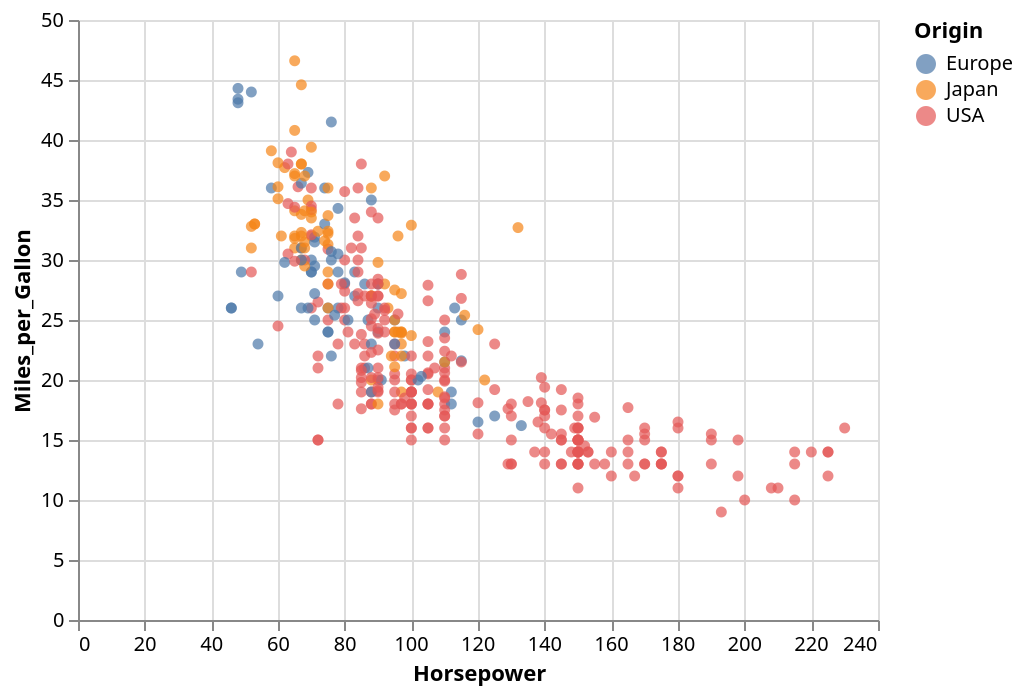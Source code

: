 {"encoding": {"y": {"title": "Miles_per_Gallon", "field": "properties.Miles_per_Gallon", "type": "quantitative"}, "x": {"title": "Horsepower", "field": "properties.Horsepower", "type": "quantitative"}, "color": {"title": "Origin", "field": "properties.Origin", "type": "nominal"}}, "$schema": "https://vega.github.io/schema/vega-lite/v2.4.1.json", "data": {"values": {"features": [{"properties": {"Displacement": 307.0, "Miles_per_Gallon": 18.0, "Acceleration": 12.0, "Name": "chevrolet chevelle malibu", "Origin": "USA", "Cylinders": 8, "Weight_in_lbs": 3504, "Horsepower": 130.0, "Year": "1970-01-01"}, "geometry": {"coordinates": [125.6, 10.1], "type": "Point"}, "type": "Feature"}, {"properties": {"Displacement": 350.0, "Miles_per_Gallon": 15.0, "Acceleration": 11.5, "Name": "buick skylark 320", "Origin": "USA", "Cylinders": 8, "Weight_in_lbs": 3693, "Horsepower": 165.0, "Year": "1970-01-01"}, "geometry": {"coordinates": [125.6, 10.1], "type": "Point"}, "type": "Feature"}, {"properties": {"Displacement": 318.0, "Miles_per_Gallon": 18.0, "Acceleration": 11.0, "Name": "plymouth satellite", "Origin": "USA", "Cylinders": 8, "Weight_in_lbs": 3436, "Horsepower": 150.0, "Year": "1970-01-01"}, "geometry": {"coordinates": [125.6, 10.1], "type": "Point"}, "type": "Feature"}, {"properties": {"Displacement": 304.0, "Miles_per_Gallon": 16.0, "Acceleration": 12.0, "Name": "amc rebel sst", "Origin": "USA", "Cylinders": 8, "Weight_in_lbs": 3433, "Horsepower": 150.0, "Year": "1970-01-01"}, "geometry": {"coordinates": [125.6, 10.1], "type": "Point"}, "type": "Feature"}, {"properties": {"Displacement": 302.0, "Miles_per_Gallon": 17.0, "Acceleration": 10.5, "Name": "ford torino", "Origin": "USA", "Cylinders": 8, "Weight_in_lbs": 3449, "Horsepower": 140.0, "Year": "1970-01-01"}, "geometry": {"coordinates": [125.6, 10.1], "type": "Point"}, "type": "Feature"}, {"properties": {"Displacement": 429.0, "Miles_per_Gallon": 15.0, "Acceleration": 10.0, "Name": "ford galaxie 500", "Origin": "USA", "Cylinders": 8, "Weight_in_lbs": 4341, "Horsepower": 198.0, "Year": "1970-01-01"}, "geometry": {"coordinates": [125.6, 10.1], "type": "Point"}, "type": "Feature"}, {"properties": {"Displacement": 454.0, "Miles_per_Gallon": 14.0, "Acceleration": 9.0, "Name": "chevrolet impala", "Origin": "USA", "Cylinders": 8, "Weight_in_lbs": 4354, "Horsepower": 220.0, "Year": "1970-01-01"}, "geometry": {"coordinates": [125.6, 10.1], "type": "Point"}, "type": "Feature"}, {"properties": {"Displacement": 440.0, "Miles_per_Gallon": 14.0, "Acceleration": 8.5, "Name": "plymouth fury iii", "Origin": "USA", "Cylinders": 8, "Weight_in_lbs": 4312, "Horsepower": 215.0, "Year": "1970-01-01"}, "geometry": {"coordinates": [125.6, 10.1], "type": "Point"}, "type": "Feature"}, {"properties": {"Displacement": 455.0, "Miles_per_Gallon": 14.0, "Acceleration": 10.0, "Name": "pontiac catalina", "Origin": "USA", "Cylinders": 8, "Weight_in_lbs": 4425, "Horsepower": 225.0, "Year": "1970-01-01"}, "geometry": {"coordinates": [125.6, 10.1], "type": "Point"}, "type": "Feature"}, {"properties": {"Displacement": 390.0, "Miles_per_Gallon": 15.0, "Acceleration": 8.5, "Name": "amc ambassador dpl", "Origin": "USA", "Cylinders": 8, "Weight_in_lbs": 3850, "Horsepower": 190.0, "Year": "1970-01-01"}, "geometry": {"coordinates": [125.6, 10.1], "type": "Point"}, "type": "Feature"}, {"properties": {"Displacement": 133.0, "Miles_per_Gallon": null, "Acceleration": 17.5, "Name": "citroen ds-21 pallas", "Origin": "Europe", "Cylinders": 4, "Weight_in_lbs": 3090, "Horsepower": 115.0, "Year": "1970-01-01"}, "geometry": {"coordinates": [125.6, 10.1], "type": "Point"}, "type": "Feature"}, {"properties": {"Displacement": 350.0, "Miles_per_Gallon": null, "Acceleration": 11.5, "Name": "chevrolet chevelle concours (sw)", "Origin": "USA", "Cylinders": 8, "Weight_in_lbs": 4142, "Horsepower": 165.0, "Year": "1970-01-01"}, "geometry": {"coordinates": [125.6, 10.1], "type": "Point"}, "type": "Feature"}, {"properties": {"Displacement": 351.0, "Miles_per_Gallon": null, "Acceleration": 11.0, "Name": "ford torino (sw)", "Origin": "USA", "Cylinders": 8, "Weight_in_lbs": 4034, "Horsepower": 153.0, "Year": "1970-01-01"}, "geometry": {"coordinates": [125.6, 10.1], "type": "Point"}, "type": "Feature"}, {"properties": {"Displacement": 383.0, "Miles_per_Gallon": null, "Acceleration": 10.5, "Name": "plymouth satellite (sw)", "Origin": "USA", "Cylinders": 8, "Weight_in_lbs": 4166, "Horsepower": 175.0, "Year": "1970-01-01"}, "geometry": {"coordinates": [125.6, 10.1], "type": "Point"}, "type": "Feature"}, {"properties": {"Displacement": 360.0, "Miles_per_Gallon": null, "Acceleration": 11.0, "Name": "amc rebel sst (sw)", "Origin": "USA", "Cylinders": 8, "Weight_in_lbs": 3850, "Horsepower": 175.0, "Year": "1970-01-01"}, "geometry": {"coordinates": [125.6, 10.1], "type": "Point"}, "type": "Feature"}, {"properties": {"Displacement": 383.0, "Miles_per_Gallon": 15.0, "Acceleration": 10.0, "Name": "dodge challenger se", "Origin": "USA", "Cylinders": 8, "Weight_in_lbs": 3563, "Horsepower": 170.0, "Year": "1970-01-01"}, "geometry": {"coordinates": [125.6, 10.1], "type": "Point"}, "type": "Feature"}, {"properties": {"Displacement": 340.0, "Miles_per_Gallon": 14.0, "Acceleration": 8.0, "Name": "plymouth 'cuda 340", "Origin": "USA", "Cylinders": 8, "Weight_in_lbs": 3609, "Horsepower": 160.0, "Year": "1970-01-01"}, "geometry": {"coordinates": [125.6, 10.1], "type": "Point"}, "type": "Feature"}, {"properties": {"Displacement": 302.0, "Miles_per_Gallon": null, "Acceleration": 8.0, "Name": "ford mustang boss 302", "Origin": "USA", "Cylinders": 8, "Weight_in_lbs": 3353, "Horsepower": 140.0, "Year": "1970-01-01"}, "geometry": {"coordinates": [125.6, 10.1], "type": "Point"}, "type": "Feature"}, {"properties": {"Displacement": 400.0, "Miles_per_Gallon": 15.0, "Acceleration": 9.5, "Name": "chevrolet monte carlo", "Origin": "USA", "Cylinders": 8, "Weight_in_lbs": 3761, "Horsepower": 150.0, "Year": "1970-01-01"}, "geometry": {"coordinates": [125.6, 10.1], "type": "Point"}, "type": "Feature"}, {"properties": {"Displacement": 455.0, "Miles_per_Gallon": 14.0, "Acceleration": 10.0, "Name": "buick estate wagon (sw)", "Origin": "USA", "Cylinders": 8, "Weight_in_lbs": 3086, "Horsepower": 225.0, "Year": "1970-01-01"}, "geometry": {"coordinates": [125.6, 10.1], "type": "Point"}, "type": "Feature"}, {"properties": {"Displacement": 113.0, "Miles_per_Gallon": 24.0, "Acceleration": 15.0, "Name": "toyota corona mark ii", "Origin": "Japan", "Cylinders": 4, "Weight_in_lbs": 2372, "Horsepower": 95.0, "Year": "1970-01-01"}, "geometry": {"coordinates": [125.6, 10.1], "type": "Point"}, "type": "Feature"}, {"properties": {"Displacement": 198.0, "Miles_per_Gallon": 22.0, "Acceleration": 15.5, "Name": "plymouth duster", "Origin": "USA", "Cylinders": 6, "Weight_in_lbs": 2833, "Horsepower": 95.0, "Year": "1970-01-01"}, "geometry": {"coordinates": [125.6, 10.1], "type": "Point"}, "type": "Feature"}, {"properties": {"Displacement": 199.0, "Miles_per_Gallon": 18.0, "Acceleration": 15.5, "Name": "amc hornet", "Origin": "USA", "Cylinders": 6, "Weight_in_lbs": 2774, "Horsepower": 97.0, "Year": "1970-01-01"}, "geometry": {"coordinates": [125.6, 10.1], "type": "Point"}, "type": "Feature"}, {"properties": {"Displacement": 200.0, "Miles_per_Gallon": 21.0, "Acceleration": 16.0, "Name": "ford maverick", "Origin": "USA", "Cylinders": 6, "Weight_in_lbs": 2587, "Horsepower": 85.0, "Year": "1970-01-01"}, "geometry": {"coordinates": [125.6, 10.1], "type": "Point"}, "type": "Feature"}, {"properties": {"Displacement": 97.0, "Miles_per_Gallon": 27.0, "Acceleration": 14.5, "Name": "datsun pl510", "Origin": "Japan", "Cylinders": 4, "Weight_in_lbs": 2130, "Horsepower": 88.0, "Year": "1970-01-01"}, "geometry": {"coordinates": [125.6, 10.1], "type": "Point"}, "type": "Feature"}, {"properties": {"Displacement": 97.0, "Miles_per_Gallon": 26.0, "Acceleration": 20.5, "Name": "volkswagen 1131 deluxe sedan", "Origin": "Europe", "Cylinders": 4, "Weight_in_lbs": 1835, "Horsepower": 46.0, "Year": "1970-01-01"}, "geometry": {"coordinates": [125.6, 10.1], "type": "Point"}, "type": "Feature"}, {"properties": {"Displacement": 110.0, "Miles_per_Gallon": 25.0, "Acceleration": 17.5, "Name": "peugeot 504", "Origin": "Europe", "Cylinders": 4, "Weight_in_lbs": 2672, "Horsepower": 87.0, "Year": "1970-01-01"}, "geometry": {"coordinates": [125.6, 10.1], "type": "Point"}, "type": "Feature"}, {"properties": {"Displacement": 107.0, "Miles_per_Gallon": 24.0, "Acceleration": 14.5, "Name": "audi 100 ls", "Origin": "Europe", "Cylinders": 4, "Weight_in_lbs": 2430, "Horsepower": 90.0, "Year": "1970-01-01"}, "geometry": {"coordinates": [125.6, 10.1], "type": "Point"}, "type": "Feature"}, {"properties": {"Displacement": 104.0, "Miles_per_Gallon": 25.0, "Acceleration": 17.5, "Name": "saab 99e", "Origin": "Europe", "Cylinders": 4, "Weight_in_lbs": 2375, "Horsepower": 95.0, "Year": "1970-01-01"}, "geometry": {"coordinates": [125.6, 10.1], "type": "Point"}, "type": "Feature"}, {"properties": {"Displacement": 121.0, "Miles_per_Gallon": 26.0, "Acceleration": 12.5, "Name": "bmw 2002", "Origin": "Europe", "Cylinders": 4, "Weight_in_lbs": 2234, "Horsepower": 113.0, "Year": "1970-01-01"}, "geometry": {"coordinates": [125.6, 10.1], "type": "Point"}, "type": "Feature"}, {"properties": {"Displacement": 199.0, "Miles_per_Gallon": 21.0, "Acceleration": 15.0, "Name": "amc gremlin", "Origin": "USA", "Cylinders": 6, "Weight_in_lbs": 2648, "Horsepower": 90.0, "Year": "1970-01-01"}, "geometry": {"coordinates": [125.6, 10.1], "type": "Point"}, "type": "Feature"}, {"properties": {"Displacement": 360.0, "Miles_per_Gallon": 10.0, "Acceleration": 14.0, "Name": "ford f250", "Origin": "USA", "Cylinders": 8, "Weight_in_lbs": 4615, "Horsepower": 215.0, "Year": "1970-01-01"}, "geometry": {"coordinates": [125.6, 10.1], "type": "Point"}, "type": "Feature"}, {"properties": {"Displacement": 307.0, "Miles_per_Gallon": 10.0, "Acceleration": 15.0, "Name": "chevy c20", "Origin": "USA", "Cylinders": 8, "Weight_in_lbs": 4376, "Horsepower": 200.0, "Year": "1970-01-01"}, "geometry": {"coordinates": [125.6, 10.1], "type": "Point"}, "type": "Feature"}, {"properties": {"Displacement": 318.0, "Miles_per_Gallon": 11.0, "Acceleration": 13.5, "Name": "dodge d200", "Origin": "USA", "Cylinders": 8, "Weight_in_lbs": 4382, "Horsepower": 210.0, "Year": "1970-01-01"}, "geometry": {"coordinates": [125.6, 10.1], "type": "Point"}, "type": "Feature"}, {"properties": {"Displacement": 304.0, "Miles_per_Gallon": 9.0, "Acceleration": 18.5, "Name": "hi 1200d", "Origin": "USA", "Cylinders": 8, "Weight_in_lbs": 4732, "Horsepower": 193.0, "Year": "1970-01-01"}, "geometry": {"coordinates": [125.6, 10.1], "type": "Point"}, "type": "Feature"}, {"properties": {"Displacement": 97.0, "Miles_per_Gallon": 27.0, "Acceleration": 14.5, "Name": "datsun pl510", "Origin": "Japan", "Cylinders": 4, "Weight_in_lbs": 2130, "Horsepower": 88.0, "Year": "1971-01-01"}, "geometry": {"coordinates": [125.6, 10.1], "type": "Point"}, "type": "Feature"}, {"properties": {"Displacement": 140.0, "Miles_per_Gallon": 28.0, "Acceleration": 15.5, "Name": "chevrolet vega 2300", "Origin": "USA", "Cylinders": 4, "Weight_in_lbs": 2264, "Horsepower": 90.0, "Year": "1971-01-01"}, "geometry": {"coordinates": [125.6, 10.1], "type": "Point"}, "type": "Feature"}, {"properties": {"Displacement": 113.0, "Miles_per_Gallon": 25.0, "Acceleration": 14.0, "Name": "toyota corona", "Origin": "Japan", "Cylinders": 4, "Weight_in_lbs": 2228, "Horsepower": 95.0, "Year": "1971-01-01"}, "geometry": {"coordinates": [125.6, 10.1], "type": "Point"}, "type": "Feature"}, {"properties": {"Displacement": 98.0, "Miles_per_Gallon": 25.0, "Acceleration": 19.0, "Name": "ford pinto", "Origin": "USA", "Cylinders": 4, "Weight_in_lbs": 2046, "Horsepower": null, "Year": "1971-01-01"}, "geometry": {"coordinates": [125.6, 10.1], "type": "Point"}, "type": "Feature"}, {"properties": {"Displacement": 97.0, "Miles_per_Gallon": null, "Acceleration": 20.0, "Name": "volkswagen super beetle 117", "Origin": "Europe", "Cylinders": 4, "Weight_in_lbs": 1978, "Horsepower": 48.0, "Year": "1971-01-01"}, "geometry": {"coordinates": [125.6, 10.1], "type": "Point"}, "type": "Feature"}, {"properties": {"Displacement": 232.0, "Miles_per_Gallon": 19.0, "Acceleration": 13.0, "Name": "amc gremlin", "Origin": "USA", "Cylinders": 6, "Weight_in_lbs": 2634, "Horsepower": 100.0, "Year": "1971-01-01"}, "geometry": {"coordinates": [125.6, 10.1], "type": "Point"}, "type": "Feature"}, {"properties": {"Displacement": 225.0, "Miles_per_Gallon": 16.0, "Acceleration": 15.5, "Name": "plymouth satellite custom", "Origin": "USA", "Cylinders": 6, "Weight_in_lbs": 3439, "Horsepower": 105.0, "Year": "1971-01-01"}, "geometry": {"coordinates": [125.6, 10.1], "type": "Point"}, "type": "Feature"}, {"properties": {"Displacement": 250.0, "Miles_per_Gallon": 17.0, "Acceleration": 15.5, "Name": "chevrolet chevelle malibu", "Origin": "USA", "Cylinders": 6, "Weight_in_lbs": 3329, "Horsepower": 100.0, "Year": "1971-01-01"}, "geometry": {"coordinates": [125.6, 10.1], "type": "Point"}, "type": "Feature"}, {"properties": {"Displacement": 250.0, "Miles_per_Gallon": 19.0, "Acceleration": 15.5, "Name": "ford torino 500", "Origin": "USA", "Cylinders": 6, "Weight_in_lbs": 3302, "Horsepower": 88.0, "Year": "1971-01-01"}, "geometry": {"coordinates": [125.6, 10.1], "type": "Point"}, "type": "Feature"}, {"properties": {"Displacement": 232.0, "Miles_per_Gallon": 18.0, "Acceleration": 15.5, "Name": "amc matador", "Origin": "USA", "Cylinders": 6, "Weight_in_lbs": 3288, "Horsepower": 100.0, "Year": "1971-01-01"}, "geometry": {"coordinates": [125.6, 10.1], "type": "Point"}, "type": "Feature"}, {"properties": {"Displacement": 350.0, "Miles_per_Gallon": 14.0, "Acceleration": 12.0, "Name": "chevrolet impala", "Origin": "USA", "Cylinders": 8, "Weight_in_lbs": 4209, "Horsepower": 165.0, "Year": "1971-01-01"}, "geometry": {"coordinates": [125.6, 10.1], "type": "Point"}, "type": "Feature"}, {"properties": {"Displacement": 400.0, "Miles_per_Gallon": 14.0, "Acceleration": 11.5, "Name": "pontiac catalina brougham", "Origin": "USA", "Cylinders": 8, "Weight_in_lbs": 4464, "Horsepower": 175.0, "Year": "1971-01-01"}, "geometry": {"coordinates": [125.6, 10.1], "type": "Point"}, "type": "Feature"}, {"properties": {"Displacement": 351.0, "Miles_per_Gallon": 14.0, "Acceleration": 13.5, "Name": "ford galaxie 500", "Origin": "USA", "Cylinders": 8, "Weight_in_lbs": 4154, "Horsepower": 153.0, "Year": "1971-01-01"}, "geometry": {"coordinates": [125.6, 10.1], "type": "Point"}, "type": "Feature"}, {"properties": {"Displacement": 318.0, "Miles_per_Gallon": 14.0, "Acceleration": 13.0, "Name": "plymouth fury iii", "Origin": "USA", "Cylinders": 8, "Weight_in_lbs": 4096, "Horsepower": 150.0, "Year": "1971-01-01"}, "geometry": {"coordinates": [125.6, 10.1], "type": "Point"}, "type": "Feature"}, {"properties": {"Displacement": 383.0, "Miles_per_Gallon": 12.0, "Acceleration": 11.5, "Name": "dodge monaco (sw)", "Origin": "USA", "Cylinders": 8, "Weight_in_lbs": 4955, "Horsepower": 180.0, "Year": "1971-01-01"}, "geometry": {"coordinates": [125.6, 10.1], "type": "Point"}, "type": "Feature"}, {"properties": {"Displacement": 400.0, "Miles_per_Gallon": 13.0, "Acceleration": 12.0, "Name": "ford country squire (sw)", "Origin": "USA", "Cylinders": 8, "Weight_in_lbs": 4746, "Horsepower": 170.0, "Year": "1971-01-01"}, "geometry": {"coordinates": [125.6, 10.1], "type": "Point"}, "type": "Feature"}, {"properties": {"Displacement": 400.0, "Miles_per_Gallon": 13.0, "Acceleration": 12.0, "Name": "pontiac safari (sw)", "Origin": "USA", "Cylinders": 8, "Weight_in_lbs": 5140, "Horsepower": 175.0, "Year": "1971-01-01"}, "geometry": {"coordinates": [125.6, 10.1], "type": "Point"}, "type": "Feature"}, {"properties": {"Displacement": 258.0, "Miles_per_Gallon": 18.0, "Acceleration": 13.5, "Name": "amc hornet sportabout (sw)", "Origin": "USA", "Cylinders": 6, "Weight_in_lbs": 2962, "Horsepower": 110.0, "Year": "1971-01-01"}, "geometry": {"coordinates": [125.6, 10.1], "type": "Point"}, "type": "Feature"}, {"properties": {"Displacement": 140.0, "Miles_per_Gallon": 22.0, "Acceleration": 19.0, "Name": "chevrolet vega (sw)", "Origin": "USA", "Cylinders": 4, "Weight_in_lbs": 2408, "Horsepower": 72.0, "Year": "1971-01-01"}, "geometry": {"coordinates": [125.6, 10.1], "type": "Point"}, "type": "Feature"}, {"properties": {"Displacement": 250.0, "Miles_per_Gallon": 19.0, "Acceleration": 15.0, "Name": "pontiac firebird", "Origin": "USA", "Cylinders": 6, "Weight_in_lbs": 3282, "Horsepower": 100.0, "Year": "1971-01-01"}, "geometry": {"coordinates": [125.6, 10.1], "type": "Point"}, "type": "Feature"}, {"properties": {"Displacement": 250.0, "Miles_per_Gallon": 18.0, "Acceleration": 14.5, "Name": "ford mustang", "Origin": "USA", "Cylinders": 6, "Weight_in_lbs": 3139, "Horsepower": 88.0, "Year": "1971-01-01"}, "geometry": {"coordinates": [125.6, 10.1], "type": "Point"}, "type": "Feature"}, {"properties": {"Displacement": 122.0, "Miles_per_Gallon": 23.0, "Acceleration": 14.0, "Name": "mercury capri 2000", "Origin": "USA", "Cylinders": 4, "Weight_in_lbs": 2220, "Horsepower": 86.0, "Year": "1971-01-01"}, "geometry": {"coordinates": [125.6, 10.1], "type": "Point"}, "type": "Feature"}, {"properties": {"Displacement": 116.0, "Miles_per_Gallon": 28.0, "Acceleration": 14.0, "Name": "opel 1900", "Origin": "Europe", "Cylinders": 4, "Weight_in_lbs": 2123, "Horsepower": 90.0, "Year": "1971-01-01"}, "geometry": {"coordinates": [125.6, 10.1], "type": "Point"}, "type": "Feature"}, {"properties": {"Displacement": 79.0, "Miles_per_Gallon": 30.0, "Acceleration": 19.5, "Name": "peugeot 304", "Origin": "Europe", "Cylinders": 4, "Weight_in_lbs": 2074, "Horsepower": 70.0, "Year": "1971-01-01"}, "geometry": {"coordinates": [125.6, 10.1], "type": "Point"}, "type": "Feature"}, {"properties": {"Displacement": 88.0, "Miles_per_Gallon": 30.0, "Acceleration": 14.5, "Name": "fiat 124b", "Origin": "Europe", "Cylinders": 4, "Weight_in_lbs": 2065, "Horsepower": 76.0, "Year": "1971-01-01"}, "geometry": {"coordinates": [125.6, 10.1], "type": "Point"}, "type": "Feature"}, {"properties": {"Displacement": 71.0, "Miles_per_Gallon": 31.0, "Acceleration": 19.0, "Name": "toyota corolla 1200", "Origin": "Japan", "Cylinders": 4, "Weight_in_lbs": 1773, "Horsepower": 65.0, "Year": "1971-01-01"}, "geometry": {"coordinates": [125.6, 10.1], "type": "Point"}, "type": "Feature"}, {"properties": {"Displacement": 72.0, "Miles_per_Gallon": 35.0, "Acceleration": 18.0, "Name": "datsun 1200", "Origin": "Japan", "Cylinders": 4, "Weight_in_lbs": 1613, "Horsepower": 69.0, "Year": "1971-01-01"}, "geometry": {"coordinates": [125.6, 10.1], "type": "Point"}, "type": "Feature"}, {"properties": {"Displacement": 97.0, "Miles_per_Gallon": 27.0, "Acceleration": 19.0, "Name": "volkswagen model 111", "Origin": "Europe", "Cylinders": 4, "Weight_in_lbs": 1834, "Horsepower": 60.0, "Year": "1971-01-01"}, "geometry": {"coordinates": [125.6, 10.1], "type": "Point"}, "type": "Feature"}, {"properties": {"Displacement": 91.0, "Miles_per_Gallon": 26.0, "Acceleration": 20.5, "Name": "plymouth cricket", "Origin": "USA", "Cylinders": 4, "Weight_in_lbs": 1955, "Horsepower": 70.0, "Year": "1971-01-01"}, "geometry": {"coordinates": [125.6, 10.1], "type": "Point"}, "type": "Feature"}, {"properties": {"Displacement": 113.0, "Miles_per_Gallon": 24.0, "Acceleration": 15.5, "Name": "toyota corona hardtop", "Origin": "Japan", "Cylinders": 4, "Weight_in_lbs": 2278, "Horsepower": 95.0, "Year": "1972-01-01"}, "geometry": {"coordinates": [125.6, 10.1], "type": "Point"}, "type": "Feature"}, {"properties": {"Displacement": 97.5, "Miles_per_Gallon": 25.0, "Acceleration": 17.0, "Name": "dodge colt hardtop", "Origin": "USA", "Cylinders": 4, "Weight_in_lbs": 2126, "Horsepower": 80.0, "Year": "1972-01-01"}, "geometry": {"coordinates": [125.6, 10.1], "type": "Point"}, "type": "Feature"}, {"properties": {"Displacement": 97.0, "Miles_per_Gallon": 23.0, "Acceleration": 23.5, "Name": "volkswagen type 3", "Origin": "Europe", "Cylinders": 4, "Weight_in_lbs": 2254, "Horsepower": 54.0, "Year": "1972-01-01"}, "geometry": {"coordinates": [125.6, 10.1], "type": "Point"}, "type": "Feature"}, {"properties": {"Displacement": 140.0, "Miles_per_Gallon": 20.0, "Acceleration": 19.5, "Name": "chevrolet vega", "Origin": "USA", "Cylinders": 4, "Weight_in_lbs": 2408, "Horsepower": 90.0, "Year": "1972-01-01"}, "geometry": {"coordinates": [125.6, 10.1], "type": "Point"}, "type": "Feature"}, {"properties": {"Displacement": 122.0, "Miles_per_Gallon": 21.0, "Acceleration": 16.5, "Name": "ford pinto runabout", "Origin": "USA", "Cylinders": 4, "Weight_in_lbs": 2226, "Horsepower": 86.0, "Year": "1972-01-01"}, "geometry": {"coordinates": [125.6, 10.1], "type": "Point"}, "type": "Feature"}, {"properties": {"Displacement": 350.0, "Miles_per_Gallon": 13.0, "Acceleration": 12.0, "Name": "chevrolet impala", "Origin": "USA", "Cylinders": 8, "Weight_in_lbs": 4274, "Horsepower": 165.0, "Year": "1972-01-01"}, "geometry": {"coordinates": [125.6, 10.1], "type": "Point"}, "type": "Feature"}, {"properties": {"Displacement": 400.0, "Miles_per_Gallon": 14.0, "Acceleration": 12.0, "Name": "pontiac catalina", "Origin": "USA", "Cylinders": 8, "Weight_in_lbs": 4385, "Horsepower": 175.0, "Year": "1972-01-01"}, "geometry": {"coordinates": [125.6, 10.1], "type": "Point"}, "type": "Feature"}, {"properties": {"Displacement": 318.0, "Miles_per_Gallon": 15.0, "Acceleration": 13.5, "Name": "plymouth fury iii", "Origin": "USA", "Cylinders": 8, "Weight_in_lbs": 4135, "Horsepower": 150.0, "Year": "1972-01-01"}, "geometry": {"coordinates": [125.6, 10.1], "type": "Point"}, "type": "Feature"}, {"properties": {"Displacement": 351.0, "Miles_per_Gallon": 14.0, "Acceleration": 13.0, "Name": "ford galaxie 500", "Origin": "USA", "Cylinders": 8, "Weight_in_lbs": 4129, "Horsepower": 153.0, "Year": "1972-01-01"}, "geometry": {"coordinates": [125.6, 10.1], "type": "Point"}, "type": "Feature"}, {"properties": {"Displacement": 304.0, "Miles_per_Gallon": 17.0, "Acceleration": 11.5, "Name": "amc ambassador sst", "Origin": "USA", "Cylinders": 8, "Weight_in_lbs": 3672, "Horsepower": 150.0, "Year": "1972-01-01"}, "geometry": {"coordinates": [125.6, 10.1], "type": "Point"}, "type": "Feature"}, {"properties": {"Displacement": 429.0, "Miles_per_Gallon": 11.0, "Acceleration": 11.0, "Name": "mercury marquis", "Origin": "USA", "Cylinders": 8, "Weight_in_lbs": 4633, "Horsepower": 208.0, "Year": "1972-01-01"}, "geometry": {"coordinates": [125.6, 10.1], "type": "Point"}, "type": "Feature"}, {"properties": {"Displacement": 350.0, "Miles_per_Gallon": 13.0, "Acceleration": 13.5, "Name": "buick lesabre custom", "Origin": "USA", "Cylinders": 8, "Weight_in_lbs": 4502, "Horsepower": 155.0, "Year": "1972-01-01"}, "geometry": {"coordinates": [125.6, 10.1], "type": "Point"}, "type": "Feature"}, {"properties": {"Displacement": 350.0, "Miles_per_Gallon": 12.0, "Acceleration": 13.5, "Name": "oldsmobile delta 88 royale", "Origin": "USA", "Cylinders": 8, "Weight_in_lbs": 4456, "Horsepower": 160.0, "Year": "1972-01-01"}, "geometry": {"coordinates": [125.6, 10.1], "type": "Point"}, "type": "Feature"}, {"properties": {"Displacement": 400.0, "Miles_per_Gallon": 13.0, "Acceleration": 12.5, "Name": "chrysler newport royal", "Origin": "USA", "Cylinders": 8, "Weight_in_lbs": 4422, "Horsepower": 190.0, "Year": "1972-01-01"}, "geometry": {"coordinates": [125.6, 10.1], "type": "Point"}, "type": "Feature"}, {"properties": {"Displacement": 70.0, "Miles_per_Gallon": 19.0, "Acceleration": 13.5, "Name": "mazda rx2 coupe", "Origin": "Japan", "Cylinders": 3, "Weight_in_lbs": 2330, "Horsepower": 97.0, "Year": "1972-01-01"}, "geometry": {"coordinates": [125.6, 10.1], "type": "Point"}, "type": "Feature"}, {"properties": {"Displacement": 304.0, "Miles_per_Gallon": 15.0, "Acceleration": 12.5, "Name": "amc matador (sw)", "Origin": "USA", "Cylinders": 8, "Weight_in_lbs": 3892, "Horsepower": 150.0, "Year": "1972-01-01"}, "geometry": {"coordinates": [125.6, 10.1], "type": "Point"}, "type": "Feature"}, {"properties": {"Displacement": 307.0, "Miles_per_Gallon": 13.0, "Acceleration": 14.0, "Name": "chevrolet chevelle concours (sw)", "Origin": "USA", "Cylinders": 8, "Weight_in_lbs": 4098, "Horsepower": 130.0, "Year": "1972-01-01"}, "geometry": {"coordinates": [125.6, 10.1], "type": "Point"}, "type": "Feature"}, {"properties": {"Displacement": 302.0, "Miles_per_Gallon": 13.0, "Acceleration": 16.0, "Name": "ford gran torino (sw)", "Origin": "USA", "Cylinders": 8, "Weight_in_lbs": 4294, "Horsepower": 140.0, "Year": "1972-01-01"}, "geometry": {"coordinates": [125.6, 10.1], "type": "Point"}, "type": "Feature"}, {"properties": {"Displacement": 318.0, "Miles_per_Gallon": 14.0, "Acceleration": 14.0, "Name": "plymouth satellite custom (sw)", "Origin": "USA", "Cylinders": 8, "Weight_in_lbs": 4077, "Horsepower": 150.0, "Year": "1972-01-01"}, "geometry": {"coordinates": [125.6, 10.1], "type": "Point"}, "type": "Feature"}, {"properties": {"Displacement": 121.0, "Miles_per_Gallon": 18.0, "Acceleration": 14.5, "Name": "volvo 145e (sw)", "Origin": "Europe", "Cylinders": 4, "Weight_in_lbs": 2933, "Horsepower": 112.0, "Year": "1972-01-01"}, "geometry": {"coordinates": [125.6, 10.1], "type": "Point"}, "type": "Feature"}, {"properties": {"Displacement": 121.0, "Miles_per_Gallon": 22.0, "Acceleration": 18.0, "Name": "volkswagen 411 (sw)", "Origin": "Europe", "Cylinders": 4, "Weight_in_lbs": 2511, "Horsepower": 76.0, "Year": "1972-01-01"}, "geometry": {"coordinates": [125.6, 10.1], "type": "Point"}, "type": "Feature"}, {"properties": {"Displacement": 120.0, "Miles_per_Gallon": 21.0, "Acceleration": 19.5, "Name": "peugeot 504 (sw)", "Origin": "Europe", "Cylinders": 4, "Weight_in_lbs": 2979, "Horsepower": 87.0, "Year": "1972-01-01"}, "geometry": {"coordinates": [125.6, 10.1], "type": "Point"}, "type": "Feature"}, {"properties": {"Displacement": 96.0, "Miles_per_Gallon": 26.0, "Acceleration": 18.0, "Name": "renault 12 (sw)", "Origin": "Europe", "Cylinders": 4, "Weight_in_lbs": 2189, "Horsepower": 69.0, "Year": "1972-01-01"}, "geometry": {"coordinates": [125.6, 10.1], "type": "Point"}, "type": "Feature"}, {"properties": {"Displacement": 122.0, "Miles_per_Gallon": 22.0, "Acceleration": 16.0, "Name": "ford pinto (sw)", "Origin": "USA", "Cylinders": 4, "Weight_in_lbs": 2395, "Horsepower": 86.0, "Year": "1972-01-01"}, "geometry": {"coordinates": [125.6, 10.1], "type": "Point"}, "type": "Feature"}, {"properties": {"Displacement": 97.0, "Miles_per_Gallon": 28.0, "Acceleration": 17.0, "Name": "datsun 510 (sw)", "Origin": "Japan", "Cylinders": 4, "Weight_in_lbs": 2288, "Horsepower": 92.0, "Year": "1972-01-01"}, "geometry": {"coordinates": [125.6, 10.1], "type": "Point"}, "type": "Feature"}, {"properties": {"Displacement": 120.0, "Miles_per_Gallon": 23.0, "Acceleration": 14.5, "Name": "toyouta corona mark ii (sw)", "Origin": "Japan", "Cylinders": 4, "Weight_in_lbs": 2506, "Horsepower": 97.0, "Year": "1972-01-01"}, "geometry": {"coordinates": [125.6, 10.1], "type": "Point"}, "type": "Feature"}, {"properties": {"Displacement": 98.0, "Miles_per_Gallon": 28.0, "Acceleration": 15.0, "Name": "dodge colt (sw)", "Origin": "USA", "Cylinders": 4, "Weight_in_lbs": 2164, "Horsepower": 80.0, "Year": "1972-01-01"}, "geometry": {"coordinates": [125.6, 10.1], "type": "Point"}, "type": "Feature"}, {"properties": {"Displacement": 97.0, "Miles_per_Gallon": 27.0, "Acceleration": 16.5, "Name": "toyota corolla 1600 (sw)", "Origin": "Japan", "Cylinders": 4, "Weight_in_lbs": 2100, "Horsepower": 88.0, "Year": "1972-01-01"}, "geometry": {"coordinates": [125.6, 10.1], "type": "Point"}, "type": "Feature"}, {"properties": {"Displacement": 350.0, "Miles_per_Gallon": 13.0, "Acceleration": 13.0, "Name": "buick century 350", "Origin": "USA", "Cylinders": 8, "Weight_in_lbs": 4100, "Horsepower": 175.0, "Year": "1973-01-01"}, "geometry": {"coordinates": [125.6, 10.1], "type": "Point"}, "type": "Feature"}, {"properties": {"Displacement": 304.0, "Miles_per_Gallon": 14.0, "Acceleration": 11.5, "Name": "amc matador", "Origin": "USA", "Cylinders": 8, "Weight_in_lbs": 3672, "Horsepower": 150.0, "Year": "1973-01-01"}, "geometry": {"coordinates": [125.6, 10.1], "type": "Point"}, "type": "Feature"}, {"properties": {"Displacement": 350.0, "Miles_per_Gallon": 13.0, "Acceleration": 13.0, "Name": "chevrolet malibu", "Origin": "USA", "Cylinders": 8, "Weight_in_lbs": 3988, "Horsepower": 145.0, "Year": "1973-01-01"}, "geometry": {"coordinates": [125.6, 10.1], "type": "Point"}, "type": "Feature"}, {"properties": {"Displacement": 302.0, "Miles_per_Gallon": 14.0, "Acceleration": 14.5, "Name": "ford gran torino", "Origin": "USA", "Cylinders": 8, "Weight_in_lbs": 4042, "Horsepower": 137.0, "Year": "1973-01-01"}, "geometry": {"coordinates": [125.6, 10.1], "type": "Point"}, "type": "Feature"}, {"properties": {"Displacement": 318.0, "Miles_per_Gallon": 15.0, "Acceleration": 12.5, "Name": "dodge coronet custom", "Origin": "USA", "Cylinders": 8, "Weight_in_lbs": 3777, "Horsepower": 150.0, "Year": "1973-01-01"}, "geometry": {"coordinates": [125.6, 10.1], "type": "Point"}, "type": "Feature"}, {"properties": {"Displacement": 429.0, "Miles_per_Gallon": 12.0, "Acceleration": 11.5, "Name": "mercury marquis brougham", "Origin": "USA", "Cylinders": 8, "Weight_in_lbs": 4952, "Horsepower": 198.0, "Year": "1973-01-01"}, "geometry": {"coordinates": [125.6, 10.1], "type": "Point"}, "type": "Feature"}, {"properties": {"Displacement": 400.0, "Miles_per_Gallon": 13.0, "Acceleration": 12.0, "Name": "chevrolet caprice classic", "Origin": "USA", "Cylinders": 8, "Weight_in_lbs": 4464, "Horsepower": 150.0, "Year": "1973-01-01"}, "geometry": {"coordinates": [125.6, 10.1], "type": "Point"}, "type": "Feature"}, {"properties": {"Displacement": 351.0, "Miles_per_Gallon": 13.0, "Acceleration": 13.0, "Name": "ford ltd", "Origin": "USA", "Cylinders": 8, "Weight_in_lbs": 4363, "Horsepower": 158.0, "Year": "1973-01-01"}, "geometry": {"coordinates": [125.6, 10.1], "type": "Point"}, "type": "Feature"}, {"properties": {"Displacement": 318.0, "Miles_per_Gallon": 14.0, "Acceleration": 14.5, "Name": "plymouth fury gran sedan", "Origin": "USA", "Cylinders": 8, "Weight_in_lbs": 4237, "Horsepower": 150.0, "Year": "1973-01-01"}, "geometry": {"coordinates": [125.6, 10.1], "type": "Point"}, "type": "Feature"}, {"properties": {"Displacement": 440.0, "Miles_per_Gallon": 13.0, "Acceleration": 11.0, "Name": "chrysler new yorker brougham", "Origin": "USA", "Cylinders": 8, "Weight_in_lbs": 4735, "Horsepower": 215.0, "Year": "1973-01-01"}, "geometry": {"coordinates": [125.6, 10.1], "type": "Point"}, "type": "Feature"}, {"properties": {"Displacement": 455.0, "Miles_per_Gallon": 12.0, "Acceleration": 11.0, "Name": "buick electra 225 custom", "Origin": "USA", "Cylinders": 8, "Weight_in_lbs": 4951, "Horsepower": 225.0, "Year": "1973-01-01"}, "geometry": {"coordinates": [125.6, 10.1], "type": "Point"}, "type": "Feature"}, {"properties": {"Displacement": 360.0, "Miles_per_Gallon": 13.0, "Acceleration": 11.0, "Name": "amc ambassador brougham", "Origin": "USA", "Cylinders": 8, "Weight_in_lbs": 3821, "Horsepower": 175.0, "Year": "1973-01-01"}, "geometry": {"coordinates": [125.6, 10.1], "type": "Point"}, "type": "Feature"}, {"properties": {"Displacement": 225.0, "Miles_per_Gallon": 18.0, "Acceleration": 16.5, "Name": "plymouth valiant", "Origin": "USA", "Cylinders": 6, "Weight_in_lbs": 3121, "Horsepower": 105.0, "Year": "1973-01-01"}, "geometry": {"coordinates": [125.6, 10.1], "type": "Point"}, "type": "Feature"}, {"properties": {"Displacement": 250.0, "Miles_per_Gallon": 16.0, "Acceleration": 18.0, "Name": "chevrolet nova custom", "Origin": "USA", "Cylinders": 6, "Weight_in_lbs": 3278, "Horsepower": 100.0, "Year": "1973-01-01"}, "geometry": {"coordinates": [125.6, 10.1], "type": "Point"}, "type": "Feature"}, {"properties": {"Displacement": 232.0, "Miles_per_Gallon": 18.0, "Acceleration": 16.0, "Name": "amc hornet", "Origin": "USA", "Cylinders": 6, "Weight_in_lbs": 2945, "Horsepower": 100.0, "Year": "1973-01-01"}, "geometry": {"coordinates": [125.6, 10.1], "type": "Point"}, "type": "Feature"}, {"properties": {"Displacement": 250.0, "Miles_per_Gallon": 18.0, "Acceleration": 16.5, "Name": "ford maverick", "Origin": "USA", "Cylinders": 6, "Weight_in_lbs": 3021, "Horsepower": 88.0, "Year": "1973-01-01"}, "geometry": {"coordinates": [125.6, 10.1], "type": "Point"}, "type": "Feature"}, {"properties": {"Displacement": 198.0, "Miles_per_Gallon": 23.0, "Acceleration": 16.0, "Name": "plymouth duster", "Origin": "USA", "Cylinders": 6, "Weight_in_lbs": 2904, "Horsepower": 95.0, "Year": "1973-01-01"}, "geometry": {"coordinates": [125.6, 10.1], "type": "Point"}, "type": "Feature"}, {"properties": {"Displacement": 97.0, "Miles_per_Gallon": 26.0, "Acceleration": 21.0, "Name": "volkswagen super beetle", "Origin": "Europe", "Cylinders": 4, "Weight_in_lbs": 1950, "Horsepower": 46.0, "Year": "1973-01-01"}, "geometry": {"coordinates": [125.6, 10.1], "type": "Point"}, "type": "Feature"}, {"properties": {"Displacement": 400.0, "Miles_per_Gallon": 11.0, "Acceleration": 14.0, "Name": "chevrolet impala", "Origin": "USA", "Cylinders": 8, "Weight_in_lbs": 4997, "Horsepower": 150.0, "Year": "1973-01-01"}, "geometry": {"coordinates": [125.6, 10.1], "type": "Point"}, "type": "Feature"}, {"properties": {"Displacement": 400.0, "Miles_per_Gallon": 12.0, "Acceleration": 12.5, "Name": "ford country", "Origin": "USA", "Cylinders": 8, "Weight_in_lbs": 4906, "Horsepower": 167.0, "Year": "1973-01-01"}, "geometry": {"coordinates": [125.6, 10.1], "type": "Point"}, "type": "Feature"}, {"properties": {"Displacement": 360.0, "Miles_per_Gallon": 13.0, "Acceleration": 13.0, "Name": "plymouth custom suburb", "Origin": "USA", "Cylinders": 8, "Weight_in_lbs": 4654, "Horsepower": 170.0, "Year": "1973-01-01"}, "geometry": {"coordinates": [125.6, 10.1], "type": "Point"}, "type": "Feature"}, {"properties": {"Displacement": 350.0, "Miles_per_Gallon": 12.0, "Acceleration": 12.5, "Name": "oldsmobile vista cruiser", "Origin": "USA", "Cylinders": 8, "Weight_in_lbs": 4499, "Horsepower": 180.0, "Year": "1973-01-01"}, "geometry": {"coordinates": [125.6, 10.1], "type": "Point"}, "type": "Feature"}, {"properties": {"Displacement": 232.0, "Miles_per_Gallon": 18.0, "Acceleration": 15.0, "Name": "amc gremlin", "Origin": "USA", "Cylinders": 6, "Weight_in_lbs": 2789, "Horsepower": 100.0, "Year": "1973-01-01"}, "geometry": {"coordinates": [125.6, 10.1], "type": "Point"}, "type": "Feature"}, {"properties": {"Displacement": 97.0, "Miles_per_Gallon": 20.0, "Acceleration": 19.0, "Name": "toyota carina", "Origin": "Japan", "Cylinders": 4, "Weight_in_lbs": 2279, "Horsepower": 88.0, "Year": "1973-01-01"}, "geometry": {"coordinates": [125.6, 10.1], "type": "Point"}, "type": "Feature"}, {"properties": {"Displacement": 140.0, "Miles_per_Gallon": 21.0, "Acceleration": 19.5, "Name": "chevrolet vega", "Origin": "USA", "Cylinders": 4, "Weight_in_lbs": 2401, "Horsepower": 72.0, "Year": "1973-01-01"}, "geometry": {"coordinates": [125.6, 10.1], "type": "Point"}, "type": "Feature"}, {"properties": {"Displacement": 108.0, "Miles_per_Gallon": 22.0, "Acceleration": 16.5, "Name": "datsun 610", "Origin": "Japan", "Cylinders": 4, "Weight_in_lbs": 2379, "Horsepower": 94.0, "Year": "1973-01-01"}, "geometry": {"coordinates": [125.6, 10.1], "type": "Point"}, "type": "Feature"}, {"properties": {"Displacement": 70.0, "Miles_per_Gallon": 18.0, "Acceleration": 13.5, "Name": "maxda rx3", "Origin": "Japan", "Cylinders": 3, "Weight_in_lbs": 2124, "Horsepower": 90.0, "Year": "1973-01-01"}, "geometry": {"coordinates": [125.6, 10.1], "type": "Point"}, "type": "Feature"}, {"properties": {"Displacement": 122.0, "Miles_per_Gallon": 19.0, "Acceleration": 18.5, "Name": "ford pinto", "Origin": "USA", "Cylinders": 4, "Weight_in_lbs": 2310, "Horsepower": 85.0, "Year": "1973-01-01"}, "geometry": {"coordinates": [125.6, 10.1], "type": "Point"}, "type": "Feature"}, {"properties": {"Displacement": 155.0, "Miles_per_Gallon": 21.0, "Acceleration": 14.0, "Name": "mercury capri v6", "Origin": "USA", "Cylinders": 6, "Weight_in_lbs": 2472, "Horsepower": 107.0, "Year": "1973-01-01"}, "geometry": {"coordinates": [125.6, 10.1], "type": "Point"}, "type": "Feature"}, {"properties": {"Displacement": 98.0, "Miles_per_Gallon": 26.0, "Acceleration": 15.5, "Name": "fiat 124 sport coupe", "Origin": "Europe", "Cylinders": 4, "Weight_in_lbs": 2265, "Horsepower": 90.0, "Year": "1973-01-01"}, "geometry": {"coordinates": [125.6, 10.1], "type": "Point"}, "type": "Feature"}, {"properties": {"Displacement": 350.0, "Miles_per_Gallon": 15.0, "Acceleration": 13.0, "Name": "chevrolet monte carlo s", "Origin": "USA", "Cylinders": 8, "Weight_in_lbs": 4082, "Horsepower": 145.0, "Year": "1973-01-01"}, "geometry": {"coordinates": [125.6, 10.1], "type": "Point"}, "type": "Feature"}, {"properties": {"Displacement": 400.0, "Miles_per_Gallon": 16.0, "Acceleration": 9.5, "Name": "pontiac grand prix", "Origin": "USA", "Cylinders": 8, "Weight_in_lbs": 4278, "Horsepower": 230.0, "Year": "1973-01-01"}, "geometry": {"coordinates": [125.6, 10.1], "type": "Point"}, "type": "Feature"}, {"properties": {"Displacement": 68.0, "Miles_per_Gallon": 29.0, "Acceleration": 19.5, "Name": "fiat 128", "Origin": "Europe", "Cylinders": 4, "Weight_in_lbs": 1867, "Horsepower": 49.0, "Year": "1973-01-01"}, "geometry": {"coordinates": [125.6, 10.1], "type": "Point"}, "type": "Feature"}, {"properties": {"Displacement": 116.0, "Miles_per_Gallon": 24.0, "Acceleration": 15.5, "Name": "opel manta", "Origin": "Europe", "Cylinders": 4, "Weight_in_lbs": 2158, "Horsepower": 75.0, "Year": "1973-01-01"}, "geometry": {"coordinates": [125.6, 10.1], "type": "Point"}, "type": "Feature"}, {"properties": {"Displacement": 114.0, "Miles_per_Gallon": 20.0, "Acceleration": 14.0, "Name": "audi 100ls", "Origin": "Europe", "Cylinders": 4, "Weight_in_lbs": 2582, "Horsepower": 91.0, "Year": "1973-01-01"}, "geometry": {"coordinates": [125.6, 10.1], "type": "Point"}, "type": "Feature"}, {"properties": {"Displacement": 121.0, "Miles_per_Gallon": 19.0, "Acceleration": 15.5, "Name": "volvo 144ea", "Origin": "Europe", "Cylinders": 4, "Weight_in_lbs": 2868, "Horsepower": 112.0, "Year": "1973-01-01"}, "geometry": {"coordinates": [125.6, 10.1], "type": "Point"}, "type": "Feature"}, {"properties": {"Displacement": 318.0, "Miles_per_Gallon": 15.0, "Acceleration": 11.0, "Name": "dodge dart custom", "Origin": "USA", "Cylinders": 8, "Weight_in_lbs": 3399, "Horsepower": 150.0, "Year": "1973-01-01"}, "geometry": {"coordinates": [125.6, 10.1], "type": "Point"}, "type": "Feature"}, {"properties": {"Displacement": 121.0, "Miles_per_Gallon": 24.0, "Acceleration": 14.0, "Name": "saab 99le", "Origin": "Europe", "Cylinders": 4, "Weight_in_lbs": 2660, "Horsepower": 110.0, "Year": "1973-01-01"}, "geometry": {"coordinates": [125.6, 10.1], "type": "Point"}, "type": "Feature"}, {"properties": {"Displacement": 156.0, "Miles_per_Gallon": 20.0, "Acceleration": 13.5, "Name": "toyota mark ii", "Origin": "Japan", "Cylinders": 6, "Weight_in_lbs": 2807, "Horsepower": 122.0, "Year": "1973-01-01"}, "geometry": {"coordinates": [125.6, 10.1], "type": "Point"}, "type": "Feature"}, {"properties": {"Displacement": 350.0, "Miles_per_Gallon": 11.0, "Acceleration": 11.0, "Name": "oldsmobile omega", "Origin": "USA", "Cylinders": 8, "Weight_in_lbs": 3664, "Horsepower": 180.0, "Year": "1973-01-01"}, "geometry": {"coordinates": [125.6, 10.1], "type": "Point"}, "type": "Feature"}, {"properties": {"Displacement": 198.0, "Miles_per_Gallon": 20.0, "Acceleration": 16.5, "Name": "plymouth duster", "Origin": "USA", "Cylinders": 6, "Weight_in_lbs": 3102, "Horsepower": 95.0, "Year": "1974-01-01"}, "geometry": {"coordinates": [125.6, 10.1], "type": "Point"}, "type": "Feature"}, {"properties": {"Displacement": 200.0, "Miles_per_Gallon": 21.0, "Acceleration": 17.0, "Name": "ford maverick", "Origin": "USA", "Cylinders": 6, "Weight_in_lbs": 2875, "Horsepower": null, "Year": "1974-01-01"}, "geometry": {"coordinates": [125.6, 10.1], "type": "Point"}, "type": "Feature"}, {"properties": {"Displacement": 232.0, "Miles_per_Gallon": 19.0, "Acceleration": 16.0, "Name": "amc hornet", "Origin": "USA", "Cylinders": 6, "Weight_in_lbs": 2901, "Horsepower": 100.0, "Year": "1974-01-01"}, "geometry": {"coordinates": [125.6, 10.1], "type": "Point"}, "type": "Feature"}, {"properties": {"Displacement": 250.0, "Miles_per_Gallon": 15.0, "Acceleration": 17.0, "Name": "chevrolet nova", "Origin": "USA", "Cylinders": 6, "Weight_in_lbs": 3336, "Horsepower": 100.0, "Year": "1974-01-01"}, "geometry": {"coordinates": [125.6, 10.1], "type": "Point"}, "type": "Feature"}, {"properties": {"Displacement": 79.0, "Miles_per_Gallon": 31.0, "Acceleration": 19.0, "Name": "datsun b210", "Origin": "Japan", "Cylinders": 4, "Weight_in_lbs": 1950, "Horsepower": 67.0, "Year": "1974-01-01"}, "geometry": {"coordinates": [125.6, 10.1], "type": "Point"}, "type": "Feature"}, {"properties": {"Displacement": 122.0, "Miles_per_Gallon": 26.0, "Acceleration": 16.5, "Name": "ford pinto", "Origin": "USA", "Cylinders": 4, "Weight_in_lbs": 2451, "Horsepower": 80.0, "Year": "1974-01-01"}, "geometry": {"coordinates": [125.6, 10.1], "type": "Point"}, "type": "Feature"}, {"properties": {"Displacement": 71.0, "Miles_per_Gallon": 32.0, "Acceleration": 21.0, "Name": "toyota corolla 1200", "Origin": "Japan", "Cylinders": 4, "Weight_in_lbs": 1836, "Horsepower": 65.0, "Year": "1974-01-01"}, "geometry": {"coordinates": [125.6, 10.1], "type": "Point"}, "type": "Feature"}, {"properties": {"Displacement": 140.0, "Miles_per_Gallon": 25.0, "Acceleration": 17.0, "Name": "chevrolet vega", "Origin": "USA", "Cylinders": 4, "Weight_in_lbs": 2542, "Horsepower": 75.0, "Year": "1974-01-01"}, "geometry": {"coordinates": [125.6, 10.1], "type": "Point"}, "type": "Feature"}, {"properties": {"Displacement": 250.0, "Miles_per_Gallon": 16.0, "Acceleration": 17.0, "Name": "chevrolet chevelle malibu classic", "Origin": "USA", "Cylinders": 6, "Weight_in_lbs": 3781, "Horsepower": 100.0, "Year": "1974-01-01"}, "geometry": {"coordinates": [125.6, 10.1], "type": "Point"}, "type": "Feature"}, {"properties": {"Displacement": 258.0, "Miles_per_Gallon": 16.0, "Acceleration": 18.0, "Name": "amc matador", "Origin": "USA", "Cylinders": 6, "Weight_in_lbs": 3632, "Horsepower": 110.0, "Year": "1974-01-01"}, "geometry": {"coordinates": [125.6, 10.1], "type": "Point"}, "type": "Feature"}, {"properties": {"Displacement": 225.0, "Miles_per_Gallon": 18.0, "Acceleration": 16.5, "Name": "plymouth satellite sebring", "Origin": "USA", "Cylinders": 6, "Weight_in_lbs": 3613, "Horsepower": 105.0, "Year": "1974-01-01"}, "geometry": {"coordinates": [125.6, 10.1], "type": "Point"}, "type": "Feature"}, {"properties": {"Displacement": 302.0, "Miles_per_Gallon": 16.0, "Acceleration": 14.0, "Name": "ford gran torino", "Origin": "USA", "Cylinders": 8, "Weight_in_lbs": 4141, "Horsepower": 140.0, "Year": "1974-01-01"}, "geometry": {"coordinates": [125.6, 10.1], "type": "Point"}, "type": "Feature"}, {"properties": {"Displacement": 350.0, "Miles_per_Gallon": 13.0, "Acceleration": 14.5, "Name": "buick century luxus (sw)", "Origin": "USA", "Cylinders": 8, "Weight_in_lbs": 4699, "Horsepower": 150.0, "Year": "1974-01-01"}, "geometry": {"coordinates": [125.6, 10.1], "type": "Point"}, "type": "Feature"}, {"properties": {"Displacement": 318.0, "Miles_per_Gallon": 14.0, "Acceleration": 13.5, "Name": "dodge coronet custom (sw)", "Origin": "USA", "Cylinders": 8, "Weight_in_lbs": 4457, "Horsepower": 150.0, "Year": "1974-01-01"}, "geometry": {"coordinates": [125.6, 10.1], "type": "Point"}, "type": "Feature"}, {"properties": {"Displacement": 302.0, "Miles_per_Gallon": 14.0, "Acceleration": 16.0, "Name": "ford gran torino (sw)", "Origin": "USA", "Cylinders": 8, "Weight_in_lbs": 4638, "Horsepower": 140.0, "Year": "1974-01-01"}, "geometry": {"coordinates": [125.6, 10.1], "type": "Point"}, "type": "Feature"}, {"properties": {"Displacement": 304.0, "Miles_per_Gallon": 14.0, "Acceleration": 15.5, "Name": "amc matador (sw)", "Origin": "USA", "Cylinders": 8, "Weight_in_lbs": 4257, "Horsepower": 150.0, "Year": "1974-01-01"}, "geometry": {"coordinates": [125.6, 10.1], "type": "Point"}, "type": "Feature"}, {"properties": {"Displacement": 98.0, "Miles_per_Gallon": 29.0, "Acceleration": 16.5, "Name": "audi fox", "Origin": "Europe", "Cylinders": 4, "Weight_in_lbs": 2219, "Horsepower": 83.0, "Year": "1974-01-01"}, "geometry": {"coordinates": [125.6, 10.1], "type": "Point"}, "type": "Feature"}, {"properties": {"Displacement": 79.0, "Miles_per_Gallon": 26.0, "Acceleration": 15.5, "Name": "volkswagen dasher", "Origin": "Europe", "Cylinders": 4, "Weight_in_lbs": 1963, "Horsepower": 67.0, "Year": "1974-01-01"}, "geometry": {"coordinates": [125.6, 10.1], "type": "Point"}, "type": "Feature"}, {"properties": {"Displacement": 97.0, "Miles_per_Gallon": 26.0, "Acceleration": 14.5, "Name": "opel manta", "Origin": "Europe", "Cylinders": 4, "Weight_in_lbs": 2300, "Horsepower": 78.0, "Year": "1974-01-01"}, "geometry": {"coordinates": [125.6, 10.1], "type": "Point"}, "type": "Feature"}, {"properties": {"Displacement": 76.0, "Miles_per_Gallon": 31.0, "Acceleration": 16.5, "Name": "toyota corona", "Origin": "Japan", "Cylinders": 4, "Weight_in_lbs": 1649, "Horsepower": 52.0, "Year": "1974-01-01"}, "geometry": {"coordinates": [125.6, 10.1], "type": "Point"}, "type": "Feature"}, {"properties": {"Displacement": 83.0, "Miles_per_Gallon": 32.0, "Acceleration": 19.0, "Name": "datsun 710", "Origin": "Japan", "Cylinders": 4, "Weight_in_lbs": 2003, "Horsepower": 61.0, "Year": "1974-01-01"}, "geometry": {"coordinates": [125.6, 10.1], "type": "Point"}, "type": "Feature"}, {"properties": {"Displacement": 90.0, "Miles_per_Gallon": 28.0, "Acceleration": 14.5, "Name": "dodge colt", "Origin": "USA", "Cylinders": 4, "Weight_in_lbs": 2125, "Horsepower": 75.0, "Year": "1974-01-01"}, "geometry": {"coordinates": [125.6, 10.1], "type": "Point"}, "type": "Feature"}, {"properties": {"Displacement": 90.0, "Miles_per_Gallon": 24.0, "Acceleration": 15.5, "Name": "fiat 128", "Origin": "Europe", "Cylinders": 4, "Weight_in_lbs": 2108, "Horsepower": 75.0, "Year": "1974-01-01"}, "geometry": {"coordinates": [125.6, 10.1], "type": "Point"}, "type": "Feature"}, {"properties": {"Displacement": 116.0, "Miles_per_Gallon": 26.0, "Acceleration": 14.0, "Name": "fiat 124 tc", "Origin": "Europe", "Cylinders": 4, "Weight_in_lbs": 2246, "Horsepower": 75.0, "Year": "1974-01-01"}, "geometry": {"coordinates": [125.6, 10.1], "type": "Point"}, "type": "Feature"}, {"properties": {"Displacement": 120.0, "Miles_per_Gallon": 24.0, "Acceleration": 15.0, "Name": "honda civic", "Origin": "Japan", "Cylinders": 4, "Weight_in_lbs": 2489, "Horsepower": 97.0, "Year": "1974-01-01"}, "geometry": {"coordinates": [125.6, 10.1], "type": "Point"}, "type": "Feature"}, {"properties": {"Displacement": 108.0, "Miles_per_Gallon": 26.0, "Acceleration": 15.5, "Name": "subaru", "Origin": "Japan", "Cylinders": 4, "Weight_in_lbs": 2391, "Horsepower": 93.0, "Year": "1974-01-01"}, "geometry": {"coordinates": [125.6, 10.1], "type": "Point"}, "type": "Feature"}, {"properties": {"Displacement": 79.0, "Miles_per_Gallon": 31.0, "Acceleration": 16.0, "Name": "fiat x1.9", "Origin": "Europe", "Cylinders": 4, "Weight_in_lbs": 2000, "Horsepower": 67.0, "Year": "1974-01-01"}, "geometry": {"coordinates": [125.6, 10.1], "type": "Point"}, "type": "Feature"}, {"properties": {"Displacement": 225.0, "Miles_per_Gallon": 19.0, "Acceleration": 16.0, "Name": "plymouth valiant custom", "Origin": "USA", "Cylinders": 6, "Weight_in_lbs": 3264, "Horsepower": 95.0, "Year": "1975-01-01"}, "geometry": {"coordinates": [125.6, 10.1], "type": "Point"}, "type": "Feature"}, {"properties": {"Displacement": 250.0, "Miles_per_Gallon": 18.0, "Acceleration": 16.0, "Name": "chevrolet nova", "Origin": "USA", "Cylinders": 6, "Weight_in_lbs": 3459, "Horsepower": 105.0, "Year": "1975-01-01"}, "geometry": {"coordinates": [125.6, 10.1], "type": "Point"}, "type": "Feature"}, {"properties": {"Displacement": 250.0, "Miles_per_Gallon": 15.0, "Acceleration": 21.0, "Name": "mercury monarch", "Origin": "USA", "Cylinders": 6, "Weight_in_lbs": 3432, "Horsepower": 72.0, "Year": "1975-01-01"}, "geometry": {"coordinates": [125.6, 10.1], "type": "Point"}, "type": "Feature"}, {"properties": {"Displacement": 250.0, "Miles_per_Gallon": 15.0, "Acceleration": 19.5, "Name": "ford maverick", "Origin": "USA", "Cylinders": 6, "Weight_in_lbs": 3158, "Horsepower": 72.0, "Year": "1975-01-01"}, "geometry": {"coordinates": [125.6, 10.1], "type": "Point"}, "type": "Feature"}, {"properties": {"Displacement": 400.0, "Miles_per_Gallon": 16.0, "Acceleration": 11.5, "Name": "pontiac catalina", "Origin": "USA", "Cylinders": 8, "Weight_in_lbs": 4668, "Horsepower": 170.0, "Year": "1975-01-01"}, "geometry": {"coordinates": [125.6, 10.1], "type": "Point"}, "type": "Feature"}, {"properties": {"Displacement": 350.0, "Miles_per_Gallon": 15.0, "Acceleration": 14.0, "Name": "chevrolet bel air", "Origin": "USA", "Cylinders": 8, "Weight_in_lbs": 4440, "Horsepower": 145.0, "Year": "1975-01-01"}, "geometry": {"coordinates": [125.6, 10.1], "type": "Point"}, "type": "Feature"}, {"properties": {"Displacement": 318.0, "Miles_per_Gallon": 16.0, "Acceleration": 14.5, "Name": "plymouth grand fury", "Origin": "USA", "Cylinders": 8, "Weight_in_lbs": 4498, "Horsepower": 150.0, "Year": "1975-01-01"}, "geometry": {"coordinates": [125.6, 10.1], "type": "Point"}, "type": "Feature"}, {"properties": {"Displacement": 351.0, "Miles_per_Gallon": 14.0, "Acceleration": 13.5, "Name": "ford ltd", "Origin": "USA", "Cylinders": 8, "Weight_in_lbs": 4657, "Horsepower": 148.0, "Year": "1975-01-01"}, "geometry": {"coordinates": [125.6, 10.1], "type": "Point"}, "type": "Feature"}, {"properties": {"Displacement": 231.0, "Miles_per_Gallon": 17.0, "Acceleration": 21.0, "Name": "buick century", "Origin": "USA", "Cylinders": 6, "Weight_in_lbs": 3907, "Horsepower": 110.0, "Year": "1975-01-01"}, "geometry": {"coordinates": [125.6, 10.1], "type": "Point"}, "type": "Feature"}, {"properties": {"Displacement": 250.0, "Miles_per_Gallon": 16.0, "Acceleration": 18.5, "Name": "chevroelt chevelle malibu", "Origin": "USA", "Cylinders": 6, "Weight_in_lbs": 3897, "Horsepower": 105.0, "Year": "1975-01-01"}, "geometry": {"coordinates": [125.6, 10.1], "type": "Point"}, "type": "Feature"}, {"properties": {"Displacement": 258.0, "Miles_per_Gallon": 15.0, "Acceleration": 19.0, "Name": "amc matador", "Origin": "USA", "Cylinders": 6, "Weight_in_lbs": 3730, "Horsepower": 110.0, "Year": "1975-01-01"}, "geometry": {"coordinates": [125.6, 10.1], "type": "Point"}, "type": "Feature"}, {"properties": {"Displacement": 225.0, "Miles_per_Gallon": 18.0, "Acceleration": 19.0, "Name": "plymouth fury", "Origin": "USA", "Cylinders": 6, "Weight_in_lbs": 3785, "Horsepower": 95.0, "Year": "1975-01-01"}, "geometry": {"coordinates": [125.6, 10.1], "type": "Point"}, "type": "Feature"}, {"properties": {"Displacement": 231.0, "Miles_per_Gallon": 21.0, "Acceleration": 15.0, "Name": "buick skyhawk", "Origin": "USA", "Cylinders": 6, "Weight_in_lbs": 3039, "Horsepower": 110.0, "Year": "1975-01-01"}, "geometry": {"coordinates": [125.6, 10.1], "type": "Point"}, "type": "Feature"}, {"properties": {"Displacement": 262.0, "Miles_per_Gallon": 20.0, "Acceleration": 13.5, "Name": "chevrolet monza 2+2", "Origin": "USA", "Cylinders": 8, "Weight_in_lbs": 3221, "Horsepower": 110.0, "Year": "1975-01-01"}, "geometry": {"coordinates": [125.6, 10.1], "type": "Point"}, "type": "Feature"}, {"properties": {"Displacement": 302.0, "Miles_per_Gallon": 13.0, "Acceleration": 12.0, "Name": "ford mustang ii", "Origin": "USA", "Cylinders": 8, "Weight_in_lbs": 3169, "Horsepower": 129.0, "Year": "1975-01-01"}, "geometry": {"coordinates": [125.6, 10.1], "type": "Point"}, "type": "Feature"}, {"properties": {"Displacement": 97.0, "Miles_per_Gallon": 29.0, "Acceleration": 16.0, "Name": "toyota corolla", "Origin": "Japan", "Cylinders": 4, "Weight_in_lbs": 2171, "Horsepower": 75.0, "Year": "1975-01-01"}, "geometry": {"coordinates": [125.6, 10.1], "type": "Point"}, "type": "Feature"}, {"properties": {"Displacement": 140.0, "Miles_per_Gallon": 23.0, "Acceleration": 17.0, "Name": "ford pinto", "Origin": "USA", "Cylinders": 4, "Weight_in_lbs": 2639, "Horsepower": 83.0, "Year": "1975-01-01"}, "geometry": {"coordinates": [125.6, 10.1], "type": "Point"}, "type": "Feature"}, {"properties": {"Displacement": 232.0, "Miles_per_Gallon": 20.0, "Acceleration": 16.0, "Name": "amc gremlin", "Origin": "USA", "Cylinders": 6, "Weight_in_lbs": 2914, "Horsepower": 100.0, "Year": "1975-01-01"}, "geometry": {"coordinates": [125.6, 10.1], "type": "Point"}, "type": "Feature"}, {"properties": {"Displacement": 140.0, "Miles_per_Gallon": 23.0, "Acceleration": 18.5, "Name": "pontiac astro", "Origin": "USA", "Cylinders": 4, "Weight_in_lbs": 2592, "Horsepower": 78.0, "Year": "1975-01-01"}, "geometry": {"coordinates": [125.6, 10.1], "type": "Point"}, "type": "Feature"}, {"properties": {"Displacement": 134.0, "Miles_per_Gallon": 24.0, "Acceleration": 13.5, "Name": "toyota corona", "Origin": "Japan", "Cylinders": 4, "Weight_in_lbs": 2702, "Horsepower": 96.0, "Year": "1975-01-01"}, "geometry": {"coordinates": [125.6, 10.1], "type": "Point"}, "type": "Feature"}, {"properties": {"Displacement": 90.0, "Miles_per_Gallon": 25.0, "Acceleration": 16.5, "Name": "volkswagen dasher", "Origin": "Europe", "Cylinders": 4, "Weight_in_lbs": 2223, "Horsepower": 71.0, "Year": "1975-01-01"}, "geometry": {"coordinates": [125.6, 10.1], "type": "Point"}, "type": "Feature"}, {"properties": {"Displacement": 119.0, "Miles_per_Gallon": 24.0, "Acceleration": 17.0, "Name": "datsun 710", "Origin": "Japan", "Cylinders": 4, "Weight_in_lbs": 2545, "Horsepower": 97.0, "Year": "1975-01-01"}, "geometry": {"coordinates": [125.6, 10.1], "type": "Point"}, "type": "Feature"}, {"properties": {"Displacement": 171.0, "Miles_per_Gallon": 18.0, "Acceleration": 14.5, "Name": "ford pinto", "Origin": "USA", "Cylinders": 6, "Weight_in_lbs": 2984, "Horsepower": 97.0, "Year": "1975-01-01"}, "geometry": {"coordinates": [125.6, 10.1], "type": "Point"}, "type": "Feature"}, {"properties": {"Displacement": 90.0, "Miles_per_Gallon": 29.0, "Acceleration": 14.0, "Name": "volkswagen rabbit", "Origin": "Europe", "Cylinders": 4, "Weight_in_lbs": 1937, "Horsepower": 70.0, "Year": "1975-01-01"}, "geometry": {"coordinates": [125.6, 10.1], "type": "Point"}, "type": "Feature"}, {"properties": {"Displacement": 232.0, "Miles_per_Gallon": 19.0, "Acceleration": 17.0, "Name": "amc pacer", "Origin": "USA", "Cylinders": 6, "Weight_in_lbs": 3211, "Horsepower": 90.0, "Year": "1975-01-01"}, "geometry": {"coordinates": [125.6, 10.1], "type": "Point"}, "type": "Feature"}, {"properties": {"Displacement": 115.0, "Miles_per_Gallon": 23.0, "Acceleration": 15.0, "Name": "audi 100ls", "Origin": "Europe", "Cylinders": 4, "Weight_in_lbs": 2694, "Horsepower": 95.0, "Year": "1975-01-01"}, "geometry": {"coordinates": [125.6, 10.1], "type": "Point"}, "type": "Feature"}, {"properties": {"Displacement": 120.0, "Miles_per_Gallon": 23.0, "Acceleration": 17.0, "Name": "peugeot 504", "Origin": "Europe", "Cylinders": 4, "Weight_in_lbs": 2957, "Horsepower": 88.0, "Year": "1975-01-01"}, "geometry": {"coordinates": [125.6, 10.1], "type": "Point"}, "type": "Feature"}, {"properties": {"Displacement": 121.0, "Miles_per_Gallon": 22.0, "Acceleration": 14.5, "Name": "volvo 244dl", "Origin": "Europe", "Cylinders": 4, "Weight_in_lbs": 2945, "Horsepower": 98.0, "Year": "1975-01-01"}, "geometry": {"coordinates": [125.6, 10.1], "type": "Point"}, "type": "Feature"}, {"properties": {"Displacement": 121.0, "Miles_per_Gallon": 25.0, "Acceleration": 13.5, "Name": "saab 99le", "Origin": "Europe", "Cylinders": 4, "Weight_in_lbs": 2671, "Horsepower": 115.0, "Year": "1975-01-01"}, "geometry": {"coordinates": [125.6, 10.1], "type": "Point"}, "type": "Feature"}, {"properties": {"Displacement": 91.0, "Miles_per_Gallon": 33.0, "Acceleration": 17.5, "Name": "honda civic cvcc", "Origin": "Japan", "Cylinders": 4, "Weight_in_lbs": 1795, "Horsepower": 53.0, "Year": "1975-01-01"}, "geometry": {"coordinates": [125.6, 10.1], "type": "Point"}, "type": "Feature"}, {"properties": {"Displacement": 107.0, "Miles_per_Gallon": 28.0, "Acceleration": 15.5, "Name": "fiat 131", "Origin": "Europe", "Cylinders": 4, "Weight_in_lbs": 2464, "Horsepower": 86.0, "Year": "1976-01-01"}, "geometry": {"coordinates": [125.6, 10.1], "type": "Point"}, "type": "Feature"}, {"properties": {"Displacement": 116.0, "Miles_per_Gallon": 25.0, "Acceleration": 16.9, "Name": "opel 1900", "Origin": "Europe", "Cylinders": 4, "Weight_in_lbs": 2220, "Horsepower": 81.0, "Year": "1976-01-01"}, "geometry": {"coordinates": [125.6, 10.1], "type": "Point"}, "type": "Feature"}, {"properties": {"Displacement": 140.0, "Miles_per_Gallon": 25.0, "Acceleration": 14.9, "Name": "capri ii", "Origin": "USA", "Cylinders": 4, "Weight_in_lbs": 2572, "Horsepower": 92.0, "Year": "1976-01-01"}, "geometry": {"coordinates": [125.6, 10.1], "type": "Point"}, "type": "Feature"}, {"properties": {"Displacement": 98.0, "Miles_per_Gallon": 26.0, "Acceleration": 17.7, "Name": "dodge colt", "Origin": "USA", "Cylinders": 4, "Weight_in_lbs": 2255, "Horsepower": 79.0, "Year": "1976-01-01"}, "geometry": {"coordinates": [125.6, 10.1], "type": "Point"}, "type": "Feature"}, {"properties": {"Displacement": 101.0, "Miles_per_Gallon": 27.0, "Acceleration": 15.3, "Name": "renault 12tl", "Origin": "Europe", "Cylinders": 4, "Weight_in_lbs": 2202, "Horsepower": 83.0, "Year": "1976-01-01"}, "geometry": {"coordinates": [125.6, 10.1], "type": "Point"}, "type": "Feature"}, {"properties": {"Displacement": 305.0, "Miles_per_Gallon": 17.5, "Acceleration": 13.0, "Name": "chevrolet chevelle malibu classic", "Origin": "USA", "Cylinders": 8, "Weight_in_lbs": 4215, "Horsepower": 140.0, "Year": "1976-01-01"}, "geometry": {"coordinates": [125.6, 10.1], "type": "Point"}, "type": "Feature"}, {"properties": {"Displacement": 318.0, "Miles_per_Gallon": 16.0, "Acceleration": 13.0, "Name": "dodge coronet brougham", "Origin": "USA", "Cylinders": 8, "Weight_in_lbs": 4190, "Horsepower": 150.0, "Year": "1976-01-01"}, "geometry": {"coordinates": [125.6, 10.1], "type": "Point"}, "type": "Feature"}, {"properties": {"Displacement": 304.0, "Miles_per_Gallon": 15.5, "Acceleration": 13.9, "Name": "amc matador", "Origin": "USA", "Cylinders": 8, "Weight_in_lbs": 3962, "Horsepower": 120.0, "Year": "1976-01-01"}, "geometry": {"coordinates": [125.6, 10.1], "type": "Point"}, "type": "Feature"}, {"properties": {"Displacement": 351.0, "Miles_per_Gallon": 14.5, "Acceleration": 12.8, "Name": "ford gran torino", "Origin": "USA", "Cylinders": 8, "Weight_in_lbs": 4215, "Horsepower": 152.0, "Year": "1976-01-01"}, "geometry": {"coordinates": [125.6, 10.1], "type": "Point"}, "type": "Feature"}, {"properties": {"Displacement": 225.0, "Miles_per_Gallon": 22.0, "Acceleration": 15.4, "Name": "plymouth valiant", "Origin": "USA", "Cylinders": 6, "Weight_in_lbs": 3233, "Horsepower": 100.0, "Year": "1976-01-01"}, "geometry": {"coordinates": [125.6, 10.1], "type": "Point"}, "type": "Feature"}, {"properties": {"Displacement": 250.0, "Miles_per_Gallon": 22.0, "Acceleration": 14.5, "Name": "chevrolet nova", "Origin": "USA", "Cylinders": 6, "Weight_in_lbs": 3353, "Horsepower": 105.0, "Year": "1976-01-01"}, "geometry": {"coordinates": [125.6, 10.1], "type": "Point"}, "type": "Feature"}, {"properties": {"Displacement": 200.0, "Miles_per_Gallon": 24.0, "Acceleration": 17.6, "Name": "ford maverick", "Origin": "USA", "Cylinders": 6, "Weight_in_lbs": 3012, "Horsepower": 81.0, "Year": "1976-01-01"}, "geometry": {"coordinates": [125.6, 10.1], "type": "Point"}, "type": "Feature"}, {"properties": {"Displacement": 232.0, "Miles_per_Gallon": 22.5, "Acceleration": 17.6, "Name": "amc hornet", "Origin": "USA", "Cylinders": 6, "Weight_in_lbs": 3085, "Horsepower": 90.0, "Year": "1976-01-01"}, "geometry": {"coordinates": [125.6, 10.1], "type": "Point"}, "type": "Feature"}, {"properties": {"Displacement": 85.0, "Miles_per_Gallon": 29.0, "Acceleration": 22.2, "Name": "chevrolet chevette", "Origin": "USA", "Cylinders": 4, "Weight_in_lbs": 2035, "Horsepower": 52.0, "Year": "1976-01-01"}, "geometry": {"coordinates": [125.6, 10.1], "type": "Point"}, "type": "Feature"}, {"properties": {"Displacement": 98.0, "Miles_per_Gallon": 24.5, "Acceleration": 22.1, "Name": "chevrolet woody", "Origin": "USA", "Cylinders": 4, "Weight_in_lbs": 2164, "Horsepower": 60.0, "Year": "1976-01-01"}, "geometry": {"coordinates": [125.6, 10.1], "type": "Point"}, "type": "Feature"}, {"properties": {"Displacement": 90.0, "Miles_per_Gallon": 29.0, "Acceleration": 14.2, "Name": "vw rabbit", "Origin": "Europe", "Cylinders": 4, "Weight_in_lbs": 1937, "Horsepower": 70.0, "Year": "1976-01-01"}, "geometry": {"coordinates": [125.6, 10.1], "type": "Point"}, "type": "Feature"}, {"properties": {"Displacement": 91.0, "Miles_per_Gallon": 33.0, "Acceleration": 17.4, "Name": "honda civic", "Origin": "Japan", "Cylinders": 4, "Weight_in_lbs": 1795, "Horsepower": 53.0, "Year": "1976-01-01"}, "geometry": {"coordinates": [125.6, 10.1], "type": "Point"}, "type": "Feature"}, {"properties": {"Displacement": 225.0, "Miles_per_Gallon": 20.0, "Acceleration": 17.7, "Name": "dodge aspen se", "Origin": "USA", "Cylinders": 6, "Weight_in_lbs": 3651, "Horsepower": 100.0, "Year": "1976-01-01"}, "geometry": {"coordinates": [125.6, 10.1], "type": "Point"}, "type": "Feature"}, {"properties": {"Displacement": 250.0, "Miles_per_Gallon": 18.0, "Acceleration": 21.0, "Name": "ford granada ghia", "Origin": "USA", "Cylinders": 6, "Weight_in_lbs": 3574, "Horsepower": 78.0, "Year": "1976-01-01"}, "geometry": {"coordinates": [125.6, 10.1], "type": "Point"}, "type": "Feature"}, {"properties": {"Displacement": 250.0, "Miles_per_Gallon": 18.5, "Acceleration": 16.2, "Name": "pontiac ventura sj", "Origin": "USA", "Cylinders": 6, "Weight_in_lbs": 3645, "Horsepower": 110.0, "Year": "1976-01-01"}, "geometry": {"coordinates": [125.6, 10.1], "type": "Point"}, "type": "Feature"}, {"properties": {"Displacement": 258.0, "Miles_per_Gallon": 17.5, "Acceleration": 17.8, "Name": "amc pacer d/l", "Origin": "USA", "Cylinders": 6, "Weight_in_lbs": 3193, "Horsepower": 95.0, "Year": "1976-01-01"}, "geometry": {"coordinates": [125.6, 10.1], "type": "Point"}, "type": "Feature"}, {"properties": {"Displacement": 97.0, "Miles_per_Gallon": 29.5, "Acceleration": 12.2, "Name": "volkswagen rabbit", "Origin": "Europe", "Cylinders": 4, "Weight_in_lbs": 1825, "Horsepower": 71.0, "Year": "1976-01-01"}, "geometry": {"coordinates": [125.6, 10.1], "type": "Point"}, "type": "Feature"}, {"properties": {"Displacement": 85.0, "Miles_per_Gallon": 32.0, "Acceleration": 17.0, "Name": "datsun b-210", "Origin": "Japan", "Cylinders": 4, "Weight_in_lbs": 1990, "Horsepower": 70.0, "Year": "1976-01-01"}, "geometry": {"coordinates": [125.6, 10.1], "type": "Point"}, "type": "Feature"}, {"properties": {"Displacement": 97.0, "Miles_per_Gallon": 28.0, "Acceleration": 16.4, "Name": "toyota corolla", "Origin": "Japan", "Cylinders": 4, "Weight_in_lbs": 2155, "Horsepower": 75.0, "Year": "1976-01-01"}, "geometry": {"coordinates": [125.6, 10.1], "type": "Point"}, "type": "Feature"}, {"properties": {"Displacement": 140.0, "Miles_per_Gallon": 26.5, "Acceleration": 13.6, "Name": "ford pinto", "Origin": "USA", "Cylinders": 4, "Weight_in_lbs": 2565, "Horsepower": 72.0, "Year": "1976-01-01"}, "geometry": {"coordinates": [125.6, 10.1], "type": "Point"}, "type": "Feature"}, {"properties": {"Displacement": 130.0, "Miles_per_Gallon": 20.0, "Acceleration": 15.7, "Name": "volvo 245", "Origin": "Europe", "Cylinders": 4, "Weight_in_lbs": 3150, "Horsepower": 102.0, "Year": "1976-01-01"}, "geometry": {"coordinates": [125.6, 10.1], "type": "Point"}, "type": "Feature"}, {"properties": {"Displacement": 318.0, "Miles_per_Gallon": 13.0, "Acceleration": 13.2, "Name": "plymouth volare premier v8", "Origin": "USA", "Cylinders": 8, "Weight_in_lbs": 3940, "Horsepower": 150.0, "Year": "1976-01-01"}, "geometry": {"coordinates": [125.6, 10.1], "type": "Point"}, "type": "Feature"}, {"properties": {"Displacement": 120.0, "Miles_per_Gallon": 19.0, "Acceleration": 21.9, "Name": "peugeot 504", "Origin": "Europe", "Cylinders": 4, "Weight_in_lbs": 3270, "Horsepower": 88.0, "Year": "1976-01-01"}, "geometry": {"coordinates": [125.6, 10.1], "type": "Point"}, "type": "Feature"}, {"properties": {"Displacement": 156.0, "Miles_per_Gallon": 19.0, "Acceleration": 15.5, "Name": "toyota mark ii", "Origin": "Japan", "Cylinders": 6, "Weight_in_lbs": 2930, "Horsepower": 108.0, "Year": "1976-01-01"}, "geometry": {"coordinates": [125.6, 10.1], "type": "Point"}, "type": "Feature"}, {"properties": {"Displacement": 168.0, "Miles_per_Gallon": 16.5, "Acceleration": 16.7, "Name": "mercedes-benz 280s", "Origin": "Europe", "Cylinders": 6, "Weight_in_lbs": 3820, "Horsepower": 120.0, "Year": "1976-01-01"}, "geometry": {"coordinates": [125.6, 10.1], "type": "Point"}, "type": "Feature"}, {"properties": {"Displacement": 350.0, "Miles_per_Gallon": 16.5, "Acceleration": 12.1, "Name": "cadillac seville", "Origin": "USA", "Cylinders": 8, "Weight_in_lbs": 4380, "Horsepower": 180.0, "Year": "1976-01-01"}, "geometry": {"coordinates": [125.6, 10.1], "type": "Point"}, "type": "Feature"}, {"properties": {"Displacement": 350.0, "Miles_per_Gallon": 13.0, "Acceleration": 12.0, "Name": "chevy c10", "Origin": "USA", "Cylinders": 8, "Weight_in_lbs": 4055, "Horsepower": 145.0, "Year": "1976-01-01"}, "geometry": {"coordinates": [125.6, 10.1], "type": "Point"}, "type": "Feature"}, {"properties": {"Displacement": 302.0, "Miles_per_Gallon": 13.0, "Acceleration": 15.0, "Name": "ford f108", "Origin": "USA", "Cylinders": 8, "Weight_in_lbs": 3870, "Horsepower": 130.0, "Year": "1976-01-01"}, "geometry": {"coordinates": [125.6, 10.1], "type": "Point"}, "type": "Feature"}, {"properties": {"Displacement": 318.0, "Miles_per_Gallon": 13.0, "Acceleration": 14.0, "Name": "dodge d100", "Origin": "USA", "Cylinders": 8, "Weight_in_lbs": 3755, "Horsepower": 150.0, "Year": "1976-01-01"}, "geometry": {"coordinates": [125.6, 10.1], "type": "Point"}, "type": "Feature"}, {"properties": {"Displacement": 98.0, "Miles_per_Gallon": 31.5, "Acceleration": 18.5, "Name": "honda Accelerationord cvcc", "Origin": "Japan", "Cylinders": 4, "Weight_in_lbs": 2045, "Horsepower": 68.0, "Year": "1977-01-01"}, "geometry": {"coordinates": [125.6, 10.1], "type": "Point"}, "type": "Feature"}, {"properties": {"Displacement": 111.0, "Miles_per_Gallon": 30.0, "Acceleration": 14.8, "Name": "buick opel isuzu deluxe", "Origin": "USA", "Cylinders": 4, "Weight_in_lbs": 2155, "Horsepower": 80.0, "Year": "1977-01-01"}, "geometry": {"coordinates": [125.6, 10.1], "type": "Point"}, "type": "Feature"}, {"properties": {"Displacement": 79.0, "Miles_per_Gallon": 36.0, "Acceleration": 18.6, "Name": "renault 5 gtl", "Origin": "Europe", "Cylinders": 4, "Weight_in_lbs": 1825, "Horsepower": 58.0, "Year": "1977-01-01"}, "geometry": {"coordinates": [125.6, 10.1], "type": "Point"}, "type": "Feature"}, {"properties": {"Displacement": 122.0, "Miles_per_Gallon": 25.5, "Acceleration": 15.5, "Name": "plymouth arrow gs", "Origin": "USA", "Cylinders": 4, "Weight_in_lbs": 2300, "Horsepower": 96.0, "Year": "1977-01-01"}, "geometry": {"coordinates": [125.6, 10.1], "type": "Point"}, "type": "Feature"}, {"properties": {"Displacement": 85.0, "Miles_per_Gallon": 33.5, "Acceleration": 16.8, "Name": "datsun f-10 hatchback", "Origin": "Japan", "Cylinders": 4, "Weight_in_lbs": 1945, "Horsepower": 70.0, "Year": "1977-01-01"}, "geometry": {"coordinates": [125.6, 10.1], "type": "Point"}, "type": "Feature"}, {"properties": {"Displacement": 305.0, "Miles_per_Gallon": 17.5, "Acceleration": 12.5, "Name": "chevrolet caprice classic", "Origin": "USA", "Cylinders": 8, "Weight_in_lbs": 3880, "Horsepower": 145.0, "Year": "1977-01-01"}, "geometry": {"coordinates": [125.6, 10.1], "type": "Point"}, "type": "Feature"}, {"properties": {"Displacement": 260.0, "Miles_per_Gallon": 17.0, "Acceleration": 19.0, "Name": "oldsmobile cutlass supreme", "Origin": "USA", "Cylinders": 8, "Weight_in_lbs": 4060, "Horsepower": 110.0, "Year": "1977-01-01"}, "geometry": {"coordinates": [125.6, 10.1], "type": "Point"}, "type": "Feature"}, {"properties": {"Displacement": 318.0, "Miles_per_Gallon": 15.5, "Acceleration": 13.7, "Name": "dodge monaco brougham", "Origin": "USA", "Cylinders": 8, "Weight_in_lbs": 4140, "Horsepower": 145.0, "Year": "1977-01-01"}, "geometry": {"coordinates": [125.6, 10.1], "type": "Point"}, "type": "Feature"}, {"properties": {"Displacement": 302.0, "Miles_per_Gallon": 15.0, "Acceleration": 14.9, "Name": "mercury cougar brougham", "Origin": "USA", "Cylinders": 8, "Weight_in_lbs": 4295, "Horsepower": 130.0, "Year": "1977-01-01"}, "geometry": {"coordinates": [125.6, 10.1], "type": "Point"}, "type": "Feature"}, {"properties": {"Displacement": 250.0, "Miles_per_Gallon": 17.5, "Acceleration": 16.4, "Name": "chevrolet concours", "Origin": "USA", "Cylinders": 6, "Weight_in_lbs": 3520, "Horsepower": 110.0, "Year": "1977-01-01"}, "geometry": {"coordinates": [125.6, 10.1], "type": "Point"}, "type": "Feature"}, {"properties": {"Displacement": 231.0, "Miles_per_Gallon": 20.5, "Acceleration": 16.9, "Name": "buick skylark", "Origin": "USA", "Cylinders": 6, "Weight_in_lbs": 3425, "Horsepower": 105.0, "Year": "1977-01-01"}, "geometry": {"coordinates": [125.6, 10.1], "type": "Point"}, "type": "Feature"}, {"properties": {"Displacement": 225.0, "Miles_per_Gallon": 19.0, "Acceleration": 17.7, "Name": "plymouth volare custom", "Origin": "USA", "Cylinders": 6, "Weight_in_lbs": 3630, "Horsepower": 100.0, "Year": "1977-01-01"}, "geometry": {"coordinates": [125.6, 10.1], "type": "Point"}, "type": "Feature"}, {"properties": {"Displacement": 250.0, "Miles_per_Gallon": 18.5, "Acceleration": 19.0, "Name": "ford granada", "Origin": "USA", "Cylinders": 6, "Weight_in_lbs": 3525, "Horsepower": 98.0, "Year": "1977-01-01"}, "geometry": {"coordinates": [125.6, 10.1], "type": "Point"}, "type": "Feature"}, {"properties": {"Displacement": 400.0, "Miles_per_Gallon": 16.0, "Acceleration": 11.1, "Name": "pontiac grand prix lj", "Origin": "USA", "Cylinders": 8, "Weight_in_lbs": 4220, "Horsepower": 180.0, "Year": "1977-01-01"}, "geometry": {"coordinates": [125.6, 10.1], "type": "Point"}, "type": "Feature"}, {"properties": {"Displacement": 350.0, "Miles_per_Gallon": 15.5, "Acceleration": 11.4, "Name": "chevrolet monte carlo landau", "Origin": "USA", "Cylinders": 8, "Weight_in_lbs": 4165, "Horsepower": 170.0, "Year": "1977-01-01"}, "geometry": {"coordinates": [125.6, 10.1], "type": "Point"}, "type": "Feature"}, {"properties": {"Displacement": 400.0, "Miles_per_Gallon": 15.5, "Acceleration": 12.2, "Name": "chrysler cordoba", "Origin": "USA", "Cylinders": 8, "Weight_in_lbs": 4325, "Horsepower": 190.0, "Year": "1977-01-01"}, "geometry": {"coordinates": [125.6, 10.1], "type": "Point"}, "type": "Feature"}, {"properties": {"Displacement": 351.0, "Miles_per_Gallon": 16.0, "Acceleration": 14.5, "Name": "ford thunderbird", "Origin": "USA", "Cylinders": 8, "Weight_in_lbs": 4335, "Horsepower": 149.0, "Year": "1977-01-01"}, "geometry": {"coordinates": [125.6, 10.1], "type": "Point"}, "type": "Feature"}, {"properties": {"Displacement": 97.0, "Miles_per_Gallon": 29.0, "Acceleration": 14.5, "Name": "volkswagen rabbit custom", "Origin": "Europe", "Cylinders": 4, "Weight_in_lbs": 1940, "Horsepower": 78.0, "Year": "1977-01-01"}, "geometry": {"coordinates": [125.6, 10.1], "type": "Point"}, "type": "Feature"}, {"properties": {"Displacement": 151.0, "Miles_per_Gallon": 24.5, "Acceleration": 16.0, "Name": "pontiac sunbird coupe", "Origin": "USA", "Cylinders": 4, "Weight_in_lbs": 2740, "Horsepower": 88.0, "Year": "1977-01-01"}, "geometry": {"coordinates": [125.6, 10.1], "type": "Point"}, "type": "Feature"}, {"properties": {"Displacement": 97.0, "Miles_per_Gallon": 26.0, "Acceleration": 18.2, "Name": "toyota corolla liftback", "Origin": "Japan", "Cylinders": 4, "Weight_in_lbs": 2265, "Horsepower": 75.0, "Year": "1977-01-01"}, "geometry": {"coordinates": [125.6, 10.1], "type": "Point"}, "type": "Feature"}, {"properties": {"Displacement": 140.0, "Miles_per_Gallon": 25.5, "Acceleration": 15.8, "Name": "ford mustang ii 2+2", "Origin": "USA", "Cylinders": 4, "Weight_in_lbs": 2755, "Horsepower": 89.0, "Year": "1977-01-01"}, "geometry": {"coordinates": [125.6, 10.1], "type": "Point"}, "type": "Feature"}, {"properties": {"Displacement": 98.0, "Miles_per_Gallon": 30.5, "Acceleration": 17.0, "Name": "chevrolet chevette", "Origin": "USA", "Cylinders": 4, "Weight_in_lbs": 2051, "Horsepower": 63.0, "Year": "1977-01-01"}, "geometry": {"coordinates": [125.6, 10.1], "type": "Point"}, "type": "Feature"}, {"properties": {"Displacement": 98.0, "Miles_per_Gallon": 33.5, "Acceleration": 15.9, "Name": "dodge colt m/m", "Origin": "USA", "Cylinders": 4, "Weight_in_lbs": 2075, "Horsepower": 83.0, "Year": "1977-01-01"}, "geometry": {"coordinates": [125.6, 10.1], "type": "Point"}, "type": "Feature"}, {"properties": {"Displacement": 97.0, "Miles_per_Gallon": 30.0, "Acceleration": 16.4, "Name": "subaru dl", "Origin": "Japan", "Cylinders": 4, "Weight_in_lbs": 1985, "Horsepower": 67.0, "Year": "1977-01-01"}, "geometry": {"coordinates": [125.6, 10.1], "type": "Point"}, "type": "Feature"}, {"properties": {"Displacement": 97.0, "Miles_per_Gallon": 30.5, "Acceleration": 14.1, "Name": "volkswagen dasher", "Origin": "Europe", "Cylinders": 4, "Weight_in_lbs": 2190, "Horsepower": 78.0, "Year": "1977-01-01"}, "geometry": {"coordinates": [125.6, 10.1], "type": "Point"}, "type": "Feature"}, {"properties": {"Displacement": 146.0, "Miles_per_Gallon": 22.0, "Acceleration": 14.5, "Name": "datsun 810", "Origin": "Japan", "Cylinders": 6, "Weight_in_lbs": 2815, "Horsepower": 97.0, "Year": "1977-01-01"}, "geometry": {"coordinates": [125.6, 10.1], "type": "Point"}, "type": "Feature"}, {"properties": {"Displacement": 121.0, "Miles_per_Gallon": 21.5, "Acceleration": 12.8, "Name": "bmw 320i", "Origin": "Europe", "Cylinders": 4, "Weight_in_lbs": 2600, "Horsepower": 110.0, "Year": "1977-01-01"}, "geometry": {"coordinates": [125.6, 10.1], "type": "Point"}, "type": "Feature"}, {"properties": {"Displacement": 80.0, "Miles_per_Gallon": 21.5, "Acceleration": 13.5, "Name": "mazda rx-4", "Origin": "Japan", "Cylinders": 3, "Weight_in_lbs": 2720, "Horsepower": 110.0, "Year": "1977-01-01"}, "geometry": {"coordinates": [125.6, 10.1], "type": "Point"}, "type": "Feature"}, {"properties": {"Displacement": 90.0, "Miles_per_Gallon": 43.1, "Acceleration": 21.5, "Name": "volkswagen rabbit custom diesel", "Origin": "Europe", "Cylinders": 4, "Weight_in_lbs": 1985, "Horsepower": 48.0, "Year": "1978-01-01"}, "geometry": {"coordinates": [125.6, 10.1], "type": "Point"}, "type": "Feature"}, {"properties": {"Displacement": 98.0, "Miles_per_Gallon": 36.1, "Acceleration": 14.4, "Name": "ford fiesta", "Origin": "USA", "Cylinders": 4, "Weight_in_lbs": 1800, "Horsepower": 66.0, "Year": "1978-01-01"}, "geometry": {"coordinates": [125.6, 10.1], "type": "Point"}, "type": "Feature"}, {"properties": {"Displacement": 78.0, "Miles_per_Gallon": 32.8, "Acceleration": 19.4, "Name": "mazda glc deluxe", "Origin": "Japan", "Cylinders": 4, "Weight_in_lbs": 1985, "Horsepower": 52.0, "Year": "1978-01-01"}, "geometry": {"coordinates": [125.6, 10.1], "type": "Point"}, "type": "Feature"}, {"properties": {"Displacement": 85.0, "Miles_per_Gallon": 39.4, "Acceleration": 18.6, "Name": "datsun b210 gx", "Origin": "Japan", "Cylinders": 4, "Weight_in_lbs": 2070, "Horsepower": 70.0, "Year": "1978-01-01"}, "geometry": {"coordinates": [125.6, 10.1], "type": "Point"}, "type": "Feature"}, {"properties": {"Displacement": 91.0, "Miles_per_Gallon": 36.1, "Acceleration": 16.4, "Name": "honda civic cvcc", "Origin": "Japan", "Cylinders": 4, "Weight_in_lbs": 1800, "Horsepower": 60.0, "Year": "1978-01-01"}, "geometry": {"coordinates": [125.6, 10.1], "type": "Point"}, "type": "Feature"}, {"properties": {"Displacement": 260.0, "Miles_per_Gallon": 19.9, "Acceleration": 15.5, "Name": "oldsmobile cutlass salon brougham", "Origin": "USA", "Cylinders": 8, "Weight_in_lbs": 3365, "Horsepower": 110.0, "Year": "1978-01-01"}, "geometry": {"coordinates": [125.6, 10.1], "type": "Point"}, "type": "Feature"}, {"properties": {"Displacement": 318.0, "Miles_per_Gallon": 19.4, "Acceleration": 13.2, "Name": "dodge diplomat", "Origin": "USA", "Cylinders": 8, "Weight_in_lbs": 3735, "Horsepower": 140.0, "Year": "1978-01-01"}, "geometry": {"coordinates": [125.6, 10.1], "type": "Point"}, "type": "Feature"}, {"properties": {"Displacement": 302.0, "Miles_per_Gallon": 20.2, "Acceleration": 12.8, "Name": "mercury monarch ghia", "Origin": "USA", "Cylinders": 8, "Weight_in_lbs": 3570, "Horsepower": 139.0, "Year": "1978-01-01"}, "geometry": {"coordinates": [125.6, 10.1], "type": "Point"}, "type": "Feature"}, {"properties": {"Displacement": 231.0, "Miles_per_Gallon": 19.2, "Acceleration": 19.2, "Name": "pontiac phoenix lj", "Origin": "USA", "Cylinders": 6, "Weight_in_lbs": 3535, "Horsepower": 105.0, "Year": "1978-01-01"}, "geometry": {"coordinates": [125.6, 10.1], "type": "Point"}, "type": "Feature"}, {"properties": {"Displacement": 200.0, "Miles_per_Gallon": 20.5, "Acceleration": 18.2, "Name": "chevrolet malibu", "Origin": "USA", "Cylinders": 6, "Weight_in_lbs": 3155, "Horsepower": 95.0, "Year": "1978-01-01"}, "geometry": {"coordinates": [125.6, 10.1], "type": "Point"}, "type": "Feature"}, {"properties": {"Displacement": 200.0, "Miles_per_Gallon": 20.2, "Acceleration": 15.8, "Name": "ford fairmont (auto)", "Origin": "USA", "Cylinders": 6, "Weight_in_lbs": 2965, "Horsepower": 85.0, "Year": "1978-01-01"}, "geometry": {"coordinates": [125.6, 10.1], "type": "Point"}, "type": "Feature"}, {"properties": {"Displacement": 140.0, "Miles_per_Gallon": 25.1, "Acceleration": 15.4, "Name": "ford fairmont (man)", "Origin": "USA", "Cylinders": 4, "Weight_in_lbs": 2720, "Horsepower": 88.0, "Year": "1978-01-01"}, "geometry": {"coordinates": [125.6, 10.1], "type": "Point"}, "type": "Feature"}, {"properties": {"Displacement": 225.0, "Miles_per_Gallon": 20.5, "Acceleration": 17.2, "Name": "plymouth volare", "Origin": "USA", "Cylinders": 6, "Weight_in_lbs": 3430, "Horsepower": 100.0, "Year": "1978-01-01"}, "geometry": {"coordinates": [125.6, 10.1], "type": "Point"}, "type": "Feature"}, {"properties": {"Displacement": 232.0, "Miles_per_Gallon": 19.4, "Acceleration": 17.2, "Name": "amc concord", "Origin": "USA", "Cylinders": 6, "Weight_in_lbs": 3210, "Horsepower": 90.0, "Year": "1978-01-01"}, "geometry": {"coordinates": [125.6, 10.1], "type": "Point"}, "type": "Feature"}, {"properties": {"Displacement": 231.0, "Miles_per_Gallon": 20.6, "Acceleration": 15.8, "Name": "buick century special", "Origin": "USA", "Cylinders": 6, "Weight_in_lbs": 3380, "Horsepower": 105.0, "Year": "1978-01-01"}, "geometry": {"coordinates": [125.6, 10.1], "type": "Point"}, "type": "Feature"}, {"properties": {"Displacement": 200.0, "Miles_per_Gallon": 20.8, "Acceleration": 16.7, "Name": "mercury zephyr", "Origin": "USA", "Cylinders": 6, "Weight_in_lbs": 3070, "Horsepower": 85.0, "Year": "1978-01-01"}, "geometry": {"coordinates": [125.6, 10.1], "type": "Point"}, "type": "Feature"}, {"properties": {"Displacement": 225.0, "Miles_per_Gallon": 18.6, "Acceleration": 18.7, "Name": "dodge aspen", "Origin": "USA", "Cylinders": 6, "Weight_in_lbs": 3620, "Horsepower": 110.0, "Year": "1978-01-01"}, "geometry": {"coordinates": [125.6, 10.1], "type": "Point"}, "type": "Feature"}, {"properties": {"Displacement": 258.0, "Miles_per_Gallon": 18.1, "Acceleration": 15.1, "Name": "amc concord d/l", "Origin": "USA", "Cylinders": 6, "Weight_in_lbs": 3410, "Horsepower": 120.0, "Year": "1978-01-01"}, "geometry": {"coordinates": [125.6, 10.1], "type": "Point"}, "type": "Feature"}, {"properties": {"Displacement": 305.0, "Miles_per_Gallon": 19.2, "Acceleration": 13.2, "Name": "chevrolet monte carlo landau", "Origin": "USA", "Cylinders": 8, "Weight_in_lbs": 3425, "Horsepower": 145.0, "Year": "1978-01-01"}, "geometry": {"coordinates": [125.6, 10.1], "type": "Point"}, "type": "Feature"}, {"properties": {"Displacement": 231.0, "Miles_per_Gallon": 17.7, "Acceleration": 13.4, "Name": "buick regal sport coupe (turbo)", "Origin": "USA", "Cylinders": 6, "Weight_in_lbs": 3445, "Horsepower": 165.0, "Year": "1978-01-01"}, "geometry": {"coordinates": [125.6, 10.1], "type": "Point"}, "type": "Feature"}, {"properties": {"Displacement": 302.0, "Miles_per_Gallon": 18.1, "Acceleration": 11.2, "Name": "ford futura", "Origin": "USA", "Cylinders": 8, "Weight_in_lbs": 3205, "Horsepower": 139.0, "Year": "1978-01-01"}, "geometry": {"coordinates": [125.6, 10.1], "type": "Point"}, "type": "Feature"}, {"properties": {"Displacement": 318.0, "Miles_per_Gallon": 17.5, "Acceleration": 13.7, "Name": "dodge magnum xe", "Origin": "USA", "Cylinders": 8, "Weight_in_lbs": 4080, "Horsepower": 140.0, "Year": "1978-01-01"}, "geometry": {"coordinates": [125.6, 10.1], "type": "Point"}, "type": "Feature"}, {"properties": {"Displacement": 98.0, "Miles_per_Gallon": 30.0, "Acceleration": 16.5, "Name": "chevrolet chevette", "Origin": "USA", "Cylinders": 4, "Weight_in_lbs": 2155, "Horsepower": 68.0, "Year": "1978-01-01"}, "geometry": {"coordinates": [125.6, 10.1], "type": "Point"}, "type": "Feature"}, {"properties": {"Displacement": 134.0, "Miles_per_Gallon": 27.5, "Acceleration": 14.2, "Name": "toyota corona", "Origin": "Japan", "Cylinders": 4, "Weight_in_lbs": 2560, "Horsepower": 95.0, "Year": "1978-01-01"}, "geometry": {"coordinates": [125.6, 10.1], "type": "Point"}, "type": "Feature"}, {"properties": {"Displacement": 119.0, "Miles_per_Gallon": 27.2, "Acceleration": 14.7, "Name": "datsun 510", "Origin": "Japan", "Cylinders": 4, "Weight_in_lbs": 2300, "Horsepower": 97.0, "Year": "1978-01-01"}, "geometry": {"coordinates": [125.6, 10.1], "type": "Point"}, "type": "Feature"}, {"properties": {"Displacement": 105.0, "Miles_per_Gallon": 30.9, "Acceleration": 14.5, "Name": "dodge omni", "Origin": "USA", "Cylinders": 4, "Weight_in_lbs": 2230, "Horsepower": 75.0, "Year": "1978-01-01"}, "geometry": {"coordinates": [125.6, 10.1], "type": "Point"}, "type": "Feature"}, {"properties": {"Displacement": 134.0, "Miles_per_Gallon": 21.1, "Acceleration": 14.8, "Name": "toyota celica gt liftback", "Origin": "Japan", "Cylinders": 4, "Weight_in_lbs": 2515, "Horsepower": 95.0, "Year": "1978-01-01"}, "geometry": {"coordinates": [125.6, 10.1], "type": "Point"}, "type": "Feature"}, {"properties": {"Displacement": 156.0, "Miles_per_Gallon": 23.2, "Acceleration": 16.7, "Name": "plymouth sapporo", "Origin": "USA", "Cylinders": 4, "Weight_in_lbs": 2745, "Horsepower": 105.0, "Year": "1978-01-01"}, "geometry": {"coordinates": [125.6, 10.1], "type": "Point"}, "type": "Feature"}, {"properties": {"Displacement": 151.0, "Miles_per_Gallon": 23.8, "Acceleration": 17.6, "Name": "oldsmobile starfire sx", "Origin": "USA", "Cylinders": 4, "Weight_in_lbs": 2855, "Horsepower": 85.0, "Year": "1978-01-01"}, "geometry": {"coordinates": [125.6, 10.1], "type": "Point"}, "type": "Feature"}, {"properties": {"Displacement": 119.0, "Miles_per_Gallon": 23.9, "Acceleration": 14.9, "Name": "datsun 200-sx", "Origin": "Japan", "Cylinders": 4, "Weight_in_lbs": 2405, "Horsepower": 97.0, "Year": "1978-01-01"}, "geometry": {"coordinates": [125.6, 10.1], "type": "Point"}, "type": "Feature"}, {"properties": {"Displacement": 131.0, "Miles_per_Gallon": 20.3, "Acceleration": 15.9, "Name": "audi 5000", "Origin": "Europe", "Cylinders": 5, "Weight_in_lbs": 2830, "Horsepower": 103.0, "Year": "1978-01-01"}, "geometry": {"coordinates": [125.6, 10.1], "type": "Point"}, "type": "Feature"}, {"properties": {"Displacement": 163.0, "Miles_per_Gallon": 17.0, "Acceleration": 13.6, "Name": "volvo 264gl", "Origin": "Europe", "Cylinders": 6, "Weight_in_lbs": 3140, "Horsepower": 125.0, "Year": "1978-01-01"}, "geometry": {"coordinates": [125.6, 10.1], "type": "Point"}, "type": "Feature"}, {"properties": {"Displacement": 121.0, "Miles_per_Gallon": 21.6, "Acceleration": 15.7, "Name": "saab 99gle", "Origin": "Europe", "Cylinders": 4, "Weight_in_lbs": 2795, "Horsepower": 115.0, "Year": "1978-01-01"}, "geometry": {"coordinates": [125.6, 10.1], "type": "Point"}, "type": "Feature"}, {"properties": {"Displacement": 163.0, "Miles_per_Gallon": 16.2, "Acceleration": 15.8, "Name": "peugeot 604sl", "Origin": "Europe", "Cylinders": 6, "Weight_in_lbs": 3410, "Horsepower": 133.0, "Year": "1978-01-01"}, "geometry": {"coordinates": [125.6, 10.1], "type": "Point"}, "type": "Feature"}, {"properties": {"Displacement": 89.0, "Miles_per_Gallon": 31.5, "Acceleration": 14.9, "Name": "volkswagen scirocco", "Origin": "Europe", "Cylinders": 4, "Weight_in_lbs": 1990, "Horsepower": 71.0, "Year": "1978-01-01"}, "geometry": {"coordinates": [125.6, 10.1], "type": "Point"}, "type": "Feature"}, {"properties": {"Displacement": 98.0, "Miles_per_Gallon": 29.5, "Acceleration": 16.6, "Name": "honda Accelerationord lx", "Origin": "Japan", "Cylinders": 4, "Weight_in_lbs": 2135, "Horsepower": 68.0, "Year": "1978-01-01"}, "geometry": {"coordinates": [125.6, 10.1], "type": "Point"}, "type": "Feature"}, {"properties": {"Displacement": 231.0, "Miles_per_Gallon": 21.5, "Acceleration": 15.4, "Name": "pontiac lemans v6", "Origin": "USA", "Cylinders": 6, "Weight_in_lbs": 3245, "Horsepower": 115.0, "Year": "1979-01-01"}, "geometry": {"coordinates": [125.6, 10.1], "type": "Point"}, "type": "Feature"}, {"properties": {"Displacement": 200.0, "Miles_per_Gallon": 19.8, "Acceleration": 18.2, "Name": "mercury zephyr 6", "Origin": "USA", "Cylinders": 6, "Weight_in_lbs": 2990, "Horsepower": 85.0, "Year": "1979-01-01"}, "geometry": {"coordinates": [125.6, 10.1], "type": "Point"}, "type": "Feature"}, {"properties": {"Displacement": 140.0, "Miles_per_Gallon": 22.3, "Acceleration": 17.3, "Name": "ford fairmont 4", "Origin": "USA", "Cylinders": 4, "Weight_in_lbs": 2890, "Horsepower": 88.0, "Year": "1979-01-01"}, "geometry": {"coordinates": [125.6, 10.1], "type": "Point"}, "type": "Feature"}, {"properties": {"Displacement": 232.0, "Miles_per_Gallon": 20.2, "Acceleration": 18.2, "Name": "amc concord dl 6", "Origin": "USA", "Cylinders": 6, "Weight_in_lbs": 3265, "Horsepower": 90.0, "Year": "1979-01-01"}, "geometry": {"coordinates": [125.6, 10.1], "type": "Point"}, "type": "Feature"}, {"properties": {"Displacement": 225.0, "Miles_per_Gallon": 20.6, "Acceleration": 16.6, "Name": "dodge aspen 6", "Origin": "USA", "Cylinders": 6, "Weight_in_lbs": 3360, "Horsepower": 110.0, "Year": "1979-01-01"}, "geometry": {"coordinates": [125.6, 10.1], "type": "Point"}, "type": "Feature"}, {"properties": {"Displacement": 305.0, "Miles_per_Gallon": 17.0, "Acceleration": 15.4, "Name": "chevrolet caprice classic", "Origin": "USA", "Cylinders": 8, "Weight_in_lbs": 3840, "Horsepower": 130.0, "Year": "1979-01-01"}, "geometry": {"coordinates": [125.6, 10.1], "type": "Point"}, "type": "Feature"}, {"properties": {"Displacement": 302.0, "Miles_per_Gallon": 17.6, "Acceleration": 13.4, "Name": "ford ltd landau", "Origin": "USA", "Cylinders": 8, "Weight_in_lbs": 3725, "Horsepower": 129.0, "Year": "1979-01-01"}, "geometry": {"coordinates": [125.6, 10.1], "type": "Point"}, "type": "Feature"}, {"properties": {"Displacement": 351.0, "Miles_per_Gallon": 16.5, "Acceleration": 13.2, "Name": "mercury grand marquis", "Origin": "USA", "Cylinders": 8, "Weight_in_lbs": 3955, "Horsepower": 138.0, "Year": "1979-01-01"}, "geometry": {"coordinates": [125.6, 10.1], "type": "Point"}, "type": "Feature"}, {"properties": {"Displacement": 318.0, "Miles_per_Gallon": 18.2, "Acceleration": 15.2, "Name": "dodge st. regis", "Origin": "USA", "Cylinders": 8, "Weight_in_lbs": 3830, "Horsepower": 135.0, "Year": "1979-01-01"}, "geometry": {"coordinates": [125.6, 10.1], "type": "Point"}, "type": "Feature"}, {"properties": {"Displacement": 350.0, "Miles_per_Gallon": 16.9, "Acceleration": 14.9, "Name": "buick estate wagon (sw)", "Origin": "USA", "Cylinders": 8, "Weight_in_lbs": 4360, "Horsepower": 155.0, "Year": "1979-01-01"}, "geometry": {"coordinates": [125.6, 10.1], "type": "Point"}, "type": "Feature"}, {"properties": {"Displacement": 351.0, "Miles_per_Gallon": 15.5, "Acceleration": 14.3, "Name": "ford country squire (sw)", "Origin": "USA", "Cylinders": 8, "Weight_in_lbs": 4054, "Horsepower": 142.0, "Year": "1979-01-01"}, "geometry": {"coordinates": [125.6, 10.1], "type": "Point"}, "type": "Feature"}, {"properties": {"Displacement": 267.0, "Miles_per_Gallon": 19.2, "Acceleration": 15.0, "Name": "chevrolet malibu classic (sw)", "Origin": "USA", "Cylinders": 8, "Weight_in_lbs": 3605, "Horsepower": 125.0, "Year": "1979-01-01"}, "geometry": {"coordinates": [125.6, 10.1], "type": "Point"}, "type": "Feature"}, {"properties": {"Displacement": 360.0, "Miles_per_Gallon": 18.5, "Acceleration": 13.0, "Name": "chrysler lebaron town @ country (sw)", "Origin": "USA", "Cylinders": 8, "Weight_in_lbs": 3940, "Horsepower": 150.0, "Year": "1979-01-01"}, "geometry": {"coordinates": [125.6, 10.1], "type": "Point"}, "type": "Feature"}, {"properties": {"Displacement": 89.0, "Miles_per_Gallon": 31.9, "Acceleration": 14.0, "Name": "vw rabbit custom", "Origin": "Europe", "Cylinders": 4, "Weight_in_lbs": 1925, "Horsepower": 71.0, "Year": "1979-01-01"}, "geometry": {"coordinates": [125.6, 10.1], "type": "Point"}, "type": "Feature"}, {"properties": {"Displacement": 86.0, "Miles_per_Gallon": 34.1, "Acceleration": 15.2, "Name": "maxda glc deluxe", "Origin": "Japan", "Cylinders": 4, "Weight_in_lbs": 1975, "Horsepower": 65.0, "Year": "1979-01-01"}, "geometry": {"coordinates": [125.6, 10.1], "type": "Point"}, "type": "Feature"}, {"properties": {"Displacement": 98.0, "Miles_per_Gallon": 35.7, "Acceleration": 14.4, "Name": "dodge colt hatchback custom", "Origin": "USA", "Cylinders": 4, "Weight_in_lbs": 1915, "Horsepower": 80.0, "Year": "1979-01-01"}, "geometry": {"coordinates": [125.6, 10.1], "type": "Point"}, "type": "Feature"}, {"properties": {"Displacement": 121.0, "Miles_per_Gallon": 27.4, "Acceleration": 15.0, "Name": "amc spirit dl", "Origin": "USA", "Cylinders": 4, "Weight_in_lbs": 2670, "Horsepower": 80.0, "Year": "1979-01-01"}, "geometry": {"coordinates": [125.6, 10.1], "type": "Point"}, "type": "Feature"}, {"properties": {"Displacement": 183.0, "Miles_per_Gallon": 25.4, "Acceleration": 20.1, "Name": "mercedes benz 300d", "Origin": "Europe", "Cylinders": 5, "Weight_in_lbs": 3530, "Horsepower": 77.0, "Year": "1979-01-01"}, "geometry": {"coordinates": [125.6, 10.1], "type": "Point"}, "type": "Feature"}, {"properties": {"Displacement": 350.0, "Miles_per_Gallon": 23.0, "Acceleration": 17.4, "Name": "cadillac eldorado", "Origin": "USA", "Cylinders": 8, "Weight_in_lbs": 3900, "Horsepower": 125.0, "Year": "1979-01-01"}, "geometry": {"coordinates": [125.6, 10.1], "type": "Point"}, "type": "Feature"}, {"properties": {"Displacement": 141.0, "Miles_per_Gallon": 27.2, "Acceleration": 24.8, "Name": "peugeot 504", "Origin": "Europe", "Cylinders": 4, "Weight_in_lbs": 3190, "Horsepower": 71.0, "Year": "1979-01-01"}, "geometry": {"coordinates": [125.6, 10.1], "type": "Point"}, "type": "Feature"}, {"properties": {"Displacement": 260.0, "Miles_per_Gallon": 23.9, "Acceleration": 22.2, "Name": "oldsmobile cutlass salon brougham", "Origin": "USA", "Cylinders": 8, "Weight_in_lbs": 3420, "Horsepower": 90.0, "Year": "1979-01-01"}, "geometry": {"coordinates": [125.6, 10.1], "type": "Point"}, "type": "Feature"}, {"properties": {"Displacement": 105.0, "Miles_per_Gallon": 34.2, "Acceleration": 13.2, "Name": "plymouth horizon", "Origin": "USA", "Cylinders": 4, "Weight_in_lbs": 2200, "Horsepower": 70.0, "Year": "1979-01-01"}, "geometry": {"coordinates": [125.6, 10.1], "type": "Point"}, "type": "Feature"}, {"properties": {"Displacement": 105.0, "Miles_per_Gallon": 34.5, "Acceleration": 14.9, "Name": "plymouth horizon tc3", "Origin": "USA", "Cylinders": 4, "Weight_in_lbs": 2150, "Horsepower": 70.0, "Year": "1979-01-01"}, "geometry": {"coordinates": [125.6, 10.1], "type": "Point"}, "type": "Feature"}, {"properties": {"Displacement": 85.0, "Miles_per_Gallon": 31.8, "Acceleration": 19.2, "Name": "datsun 210", "Origin": "Japan", "Cylinders": 4, "Weight_in_lbs": 2020, "Horsepower": 65.0, "Year": "1979-01-01"}, "geometry": {"coordinates": [125.6, 10.1], "type": "Point"}, "type": "Feature"}, {"properties": {"Displacement": 91.0, "Miles_per_Gallon": 37.3, "Acceleration": 14.7, "Name": "fiat strada custom", "Origin": "Europe", "Cylinders": 4, "Weight_in_lbs": 2130, "Horsepower": 69.0, "Year": "1979-01-01"}, "geometry": {"coordinates": [125.6, 10.1], "type": "Point"}, "type": "Feature"}, {"properties": {"Displacement": 151.0, "Miles_per_Gallon": 28.4, "Acceleration": 16.0, "Name": "buick skylark limited", "Origin": "USA", "Cylinders": 4, "Weight_in_lbs": 2670, "Horsepower": 90.0, "Year": "1979-01-01"}, "geometry": {"coordinates": [125.6, 10.1], "type": "Point"}, "type": "Feature"}, {"properties": {"Displacement": 173.0, "Miles_per_Gallon": 28.8, "Acceleration": 11.3, "Name": "chevrolet citation", "Origin": "USA", "Cylinders": 6, "Weight_in_lbs": 2595, "Horsepower": 115.0, "Year": "1979-01-01"}, "geometry": {"coordinates": [125.6, 10.1], "type": "Point"}, "type": "Feature"}, {"properties": {"Displacement": 173.0, "Miles_per_Gallon": 26.8, "Acceleration": 12.9, "Name": "oldsmobile omega brougham", "Origin": "USA", "Cylinders": 6, "Weight_in_lbs": 2700, "Horsepower": 115.0, "Year": "1979-01-01"}, "geometry": {"coordinates": [125.6, 10.1], "type": "Point"}, "type": "Feature"}, {"properties": {"Displacement": 151.0, "Miles_per_Gallon": 33.5, "Acceleration": 13.2, "Name": "pontiac phoenix", "Origin": "USA", "Cylinders": 4, "Weight_in_lbs": 2556, "Horsepower": 90.0, "Year": "1979-01-01"}, "geometry": {"coordinates": [125.6, 10.1], "type": "Point"}, "type": "Feature"}, {"properties": {"Displacement": 98.0, "Miles_per_Gallon": 41.5, "Acceleration": 14.7, "Name": "vw rabbit", "Origin": "Europe", "Cylinders": 4, "Weight_in_lbs": 2144, "Horsepower": 76.0, "Year": "1980-01-01"}, "geometry": {"coordinates": [125.6, 10.1], "type": "Point"}, "type": "Feature"}, {"properties": {"Displacement": 89.0, "Miles_per_Gallon": 38.1, "Acceleration": 18.8, "Name": "toyota corolla tercel", "Origin": "Japan", "Cylinders": 4, "Weight_in_lbs": 1968, "Horsepower": 60.0, "Year": "1980-01-01"}, "geometry": {"coordinates": [125.6, 10.1], "type": "Point"}, "type": "Feature"}, {"properties": {"Displacement": 98.0, "Miles_per_Gallon": 32.1, "Acceleration": 15.5, "Name": "chevrolet chevette", "Origin": "USA", "Cylinders": 4, "Weight_in_lbs": 2120, "Horsepower": 70.0, "Year": "1980-01-01"}, "geometry": {"coordinates": [125.6, 10.1], "type": "Point"}, "type": "Feature"}, {"properties": {"Displacement": 86.0, "Miles_per_Gallon": 37.2, "Acceleration": 16.4, "Name": "datsun 310", "Origin": "Japan", "Cylinders": 4, "Weight_in_lbs": 2019, "Horsepower": 65.0, "Year": "1980-01-01"}, "geometry": {"coordinates": [125.6, 10.1], "type": "Point"}, "type": "Feature"}, {"properties": {"Displacement": 151.0, "Miles_per_Gallon": 28.0, "Acceleration": 16.5, "Name": "chevrolet citation", "Origin": "USA", "Cylinders": 4, "Weight_in_lbs": 2678, "Horsepower": 90.0, "Year": "1980-01-01"}, "geometry": {"coordinates": [125.6, 10.1], "type": "Point"}, "type": "Feature"}, {"properties": {"Displacement": 140.0, "Miles_per_Gallon": 26.4, "Acceleration": 18.1, "Name": "ford fairmont", "Origin": "USA", "Cylinders": 4, "Weight_in_lbs": 2870, "Horsepower": 88.0, "Year": "1980-01-01"}, "geometry": {"coordinates": [125.6, 10.1], "type": "Point"}, "type": "Feature"}, {"properties": {"Displacement": 151.0, "Miles_per_Gallon": 24.3, "Acceleration": 20.1, "Name": "amc concord", "Origin": "USA", "Cylinders": 4, "Weight_in_lbs": 3003, "Horsepower": 90.0, "Year": "1980-01-01"}, "geometry": {"coordinates": [125.6, 10.1], "type": "Point"}, "type": "Feature"}, {"properties": {"Displacement": 225.0, "Miles_per_Gallon": 19.1, "Acceleration": 18.7, "Name": "dodge aspen", "Origin": "USA", "Cylinders": 6, "Weight_in_lbs": 3381, "Horsepower": 90.0, "Year": "1980-01-01"}, "geometry": {"coordinates": [125.6, 10.1], "type": "Point"}, "type": "Feature"}, {"properties": {"Displacement": 97.0, "Miles_per_Gallon": 34.3, "Acceleration": 15.8, "Name": "audi 4000", "Origin": "Europe", "Cylinders": 4, "Weight_in_lbs": 2188, "Horsepower": 78.0, "Year": "1980-01-01"}, "geometry": {"coordinates": [125.6, 10.1], "type": "Point"}, "type": "Feature"}, {"properties": {"Displacement": 134.0, "Miles_per_Gallon": 29.8, "Acceleration": 15.5, "Name": "toyota corona liftback", "Origin": "Japan", "Cylinders": 4, "Weight_in_lbs": 2711, "Horsepower": 90.0, "Year": "1980-01-01"}, "geometry": {"coordinates": [125.6, 10.1], "type": "Point"}, "type": "Feature"}, {"properties": {"Displacement": 120.0, "Miles_per_Gallon": 31.3, "Acceleration": 17.5, "Name": "mazda 626", "Origin": "Japan", "Cylinders": 4, "Weight_in_lbs": 2542, "Horsepower": 75.0, "Year": "1980-01-01"}, "geometry": {"coordinates": [125.6, 10.1], "type": "Point"}, "type": "Feature"}, {"properties": {"Displacement": 119.0, "Miles_per_Gallon": 37.0, "Acceleration": 15.0, "Name": "datsun 510 hatchback", "Origin": "Japan", "Cylinders": 4, "Weight_in_lbs": 2434, "Horsepower": 92.0, "Year": "1980-01-01"}, "geometry": {"coordinates": [125.6, 10.1], "type": "Point"}, "type": "Feature"}, {"properties": {"Displacement": 108.0, "Miles_per_Gallon": 32.2, "Acceleration": 15.2, "Name": "toyota corolla", "Origin": "Japan", "Cylinders": 4, "Weight_in_lbs": 2265, "Horsepower": 75.0, "Year": "1980-01-01"}, "geometry": {"coordinates": [125.6, 10.1], "type": "Point"}, "type": "Feature"}, {"properties": {"Displacement": 86.0, "Miles_per_Gallon": 46.6, "Acceleration": 17.9, "Name": "mazda glc", "Origin": "Japan", "Cylinders": 4, "Weight_in_lbs": 2110, "Horsepower": 65.0, "Year": "1980-01-01"}, "geometry": {"coordinates": [125.6, 10.1], "type": "Point"}, "type": "Feature"}, {"properties": {"Displacement": 156.0, "Miles_per_Gallon": 27.9, "Acceleration": 14.4, "Name": "dodge colt", "Origin": "USA", "Cylinders": 4, "Weight_in_lbs": 2800, "Horsepower": 105.0, "Year": "1980-01-01"}, "geometry": {"coordinates": [125.6, 10.1], "type": "Point"}, "type": "Feature"}, {"properties": {"Displacement": 85.0, "Miles_per_Gallon": 40.8, "Acceleration": 19.2, "Name": "datsun 210", "Origin": "Japan", "Cylinders": 4, "Weight_in_lbs": 2110, "Horsepower": 65.0, "Year": "1980-01-01"}, "geometry": {"coordinates": [125.6, 10.1], "type": "Point"}, "type": "Feature"}, {"properties": {"Displacement": 90.0, "Miles_per_Gallon": 44.3, "Acceleration": 21.7, "Name": "vw rabbit c (diesel)", "Origin": "Europe", "Cylinders": 4, "Weight_in_lbs": 2085, "Horsepower": 48.0, "Year": "1980-01-01"}, "geometry": {"coordinates": [125.6, 10.1], "type": "Point"}, "type": "Feature"}, {"properties": {"Displacement": 90.0, "Miles_per_Gallon": 43.4, "Acceleration": 23.7, "Name": "vw dasher (diesel)", "Origin": "Europe", "Cylinders": 4, "Weight_in_lbs": 2335, "Horsepower": 48.0, "Year": "1980-01-01"}, "geometry": {"coordinates": [125.6, 10.1], "type": "Point"}, "type": "Feature"}, {"properties": {"Displacement": 121.0, "Miles_per_Gallon": 36.4, "Acceleration": 19.9, "Name": "audi 5000s (diesel)", "Origin": "Europe", "Cylinders": 5, "Weight_in_lbs": 2950, "Horsepower": 67.0, "Year": "1980-01-01"}, "geometry": {"coordinates": [125.6, 10.1], "type": "Point"}, "type": "Feature"}, {"properties": {"Displacement": 146.0, "Miles_per_Gallon": 30.0, "Acceleration": 21.8, "Name": "mercedes-benz 240d", "Origin": "Europe", "Cylinders": 4, "Weight_in_lbs": 3250, "Horsepower": 67.0, "Year": "1980-01-01"}, "geometry": {"coordinates": [125.6, 10.1], "type": "Point"}, "type": "Feature"}, {"properties": {"Displacement": 91.0, "Miles_per_Gallon": 44.6, "Acceleration": 13.8, "Name": "honda civic 1500 gl", "Origin": "Japan", "Cylinders": 4, "Weight_in_lbs": 1850, "Horsepower": 67.0, "Year": "1980-01-01"}, "geometry": {"coordinates": [125.6, 10.1], "type": "Point"}, "type": "Feature"}, {"properties": {"Displacement": 85.0, "Miles_per_Gallon": 40.9, "Acceleration": 17.3, "Name": "renault lecar deluxe", "Origin": "Europe", "Cylinders": 4, "Weight_in_lbs": 1835, "Horsepower": null, "Year": "1980-01-01"}, "geometry": {"coordinates": [125.6, 10.1], "type": "Point"}, "type": "Feature"}, {"properties": {"Displacement": 97.0, "Miles_per_Gallon": 33.8, "Acceleration": 18.0, "Name": "subaru dl", "Origin": "Japan", "Cylinders": 4, "Weight_in_lbs": 2145, "Horsepower": 67.0, "Year": "1980-01-01"}, "geometry": {"coordinates": [125.6, 10.1], "type": "Point"}, "type": "Feature"}, {"properties": {"Displacement": 89.0, "Miles_per_Gallon": 29.8, "Acceleration": 15.3, "Name": "vokswagen rabbit", "Origin": "Europe", "Cylinders": 4, "Weight_in_lbs": 1845, "Horsepower": 62.0, "Year": "1980-01-01"}, "geometry": {"coordinates": [125.6, 10.1], "type": "Point"}, "type": "Feature"}, {"properties": {"Displacement": 168.0, "Miles_per_Gallon": 32.7, "Acceleration": 11.4, "Name": "datsun 280-zx", "Origin": "Japan", "Cylinders": 6, "Weight_in_lbs": 2910, "Horsepower": 132.0, "Year": "1980-01-01"}, "geometry": {"coordinates": [125.6, 10.1], "type": "Point"}, "type": "Feature"}, {"properties": {"Displacement": 70.0, "Miles_per_Gallon": 23.7, "Acceleration": 12.5, "Name": "mazda rx-7 gs", "Origin": "Japan", "Cylinders": 3, "Weight_in_lbs": 2420, "Horsepower": 100.0, "Year": "1980-01-01"}, "geometry": {"coordinates": [125.6, 10.1], "type": "Point"}, "type": "Feature"}, {"properties": {"Displacement": 122.0, "Miles_per_Gallon": 35.0, "Acceleration": 15.1, "Name": "triumph tr7 coupe", "Origin": "Europe", "Cylinders": 4, "Weight_in_lbs": 2500, "Horsepower": 88.0, "Year": "1980-01-01"}, "geometry": {"coordinates": [125.6, 10.1], "type": "Point"}, "type": "Feature"}, {"properties": {"Displacement": 140.0, "Miles_per_Gallon": 23.6, "Acceleration": 14.3, "Name": "ford mustang cobra", "Origin": "USA", "Cylinders": 4, "Weight_in_lbs": 2905, "Horsepower": null, "Year": "1980-01-01"}, "geometry": {"coordinates": [125.6, 10.1], "type": "Point"}, "type": "Feature"}, {"properties": {"Displacement": 107.0, "Miles_per_Gallon": 32.4, "Acceleration": 17.0, "Name": "honda Accelerationord", "Origin": "Japan", "Cylinders": 4, "Weight_in_lbs": 2290, "Horsepower": 72.0, "Year": "1980-01-01"}, "geometry": {"coordinates": [125.6, 10.1], "type": "Point"}, "type": "Feature"}, {"properties": {"Displacement": 135.0, "Miles_per_Gallon": 27.2, "Acceleration": 15.7, "Name": "plymouth reliant", "Origin": "USA", "Cylinders": 4, "Weight_in_lbs": 2490, "Horsepower": 84.0, "Year": "1982-01-01"}, "geometry": {"coordinates": [125.6, 10.1], "type": "Point"}, "type": "Feature"}, {"properties": {"Displacement": 151.0, "Miles_per_Gallon": 26.6, "Acceleration": 16.4, "Name": "buick skylark", "Origin": "USA", "Cylinders": 4, "Weight_in_lbs": 2635, "Horsepower": 84.0, "Year": "1982-01-01"}, "geometry": {"coordinates": [125.6, 10.1], "type": "Point"}, "type": "Feature"}, {"properties": {"Displacement": 156.0, "Miles_per_Gallon": 25.8, "Acceleration": 14.4, "Name": "dodge aries wagon (sw)", "Origin": "USA", "Cylinders": 4, "Weight_in_lbs": 2620, "Horsepower": 92.0, "Year": "1982-01-01"}, "geometry": {"coordinates": [125.6, 10.1], "type": "Point"}, "type": "Feature"}, {"properties": {"Displacement": 173.0, "Miles_per_Gallon": 23.5, "Acceleration": 12.6, "Name": "chevrolet citation", "Origin": "USA", "Cylinders": 6, "Weight_in_lbs": 2725, "Horsepower": 110.0, "Year": "1982-01-01"}, "geometry": {"coordinates": [125.6, 10.1], "type": "Point"}, "type": "Feature"}, {"properties": {"Displacement": 135.0, "Miles_per_Gallon": 30.0, "Acceleration": 12.9, "Name": "plymouth reliant", "Origin": "USA", "Cylinders": 4, "Weight_in_lbs": 2385, "Horsepower": 84.0, "Year": "1982-01-01"}, "geometry": {"coordinates": [125.6, 10.1], "type": "Point"}, "type": "Feature"}, {"properties": {"Displacement": 79.0, "Miles_per_Gallon": 39.1, "Acceleration": 16.9, "Name": "toyota starlet", "Origin": "Japan", "Cylinders": 4, "Weight_in_lbs": 1755, "Horsepower": 58.0, "Year": "1982-01-01"}, "geometry": {"coordinates": [125.6, 10.1], "type": "Point"}, "type": "Feature"}, {"properties": {"Displacement": 86.0, "Miles_per_Gallon": 39.0, "Acceleration": 16.4, "Name": "plymouth champ", "Origin": "USA", "Cylinders": 4, "Weight_in_lbs": 1875, "Horsepower": 64.0, "Year": "1982-01-01"}, "geometry": {"coordinates": [125.6, 10.1], "type": "Point"}, "type": "Feature"}, {"properties": {"Displacement": 81.0, "Miles_per_Gallon": 35.1, "Acceleration": 16.1, "Name": "honda civic 1300", "Origin": "Japan", "Cylinders": 4, "Weight_in_lbs": 1760, "Horsepower": 60.0, "Year": "1982-01-01"}, "geometry": {"coordinates": [125.6, 10.1], "type": "Point"}, "type": "Feature"}, {"properties": {"Displacement": 97.0, "Miles_per_Gallon": 32.3, "Acceleration": 17.8, "Name": "subaru", "Origin": "Japan", "Cylinders": 4, "Weight_in_lbs": 2065, "Horsepower": 67.0, "Year": "1982-01-01"}, "geometry": {"coordinates": [125.6, 10.1], "type": "Point"}, "type": "Feature"}, {"properties": {"Displacement": 85.0, "Miles_per_Gallon": 37.0, "Acceleration": 19.4, "Name": "datsun 210", "Origin": "Japan", "Cylinders": 4, "Weight_in_lbs": 1975, "Horsepower": 65.0, "Year": "1982-01-01"}, "geometry": {"coordinates": [125.6, 10.1], "type": "Point"}, "type": "Feature"}, {"properties": {"Displacement": 89.0, "Miles_per_Gallon": 37.7, "Acceleration": 17.3, "Name": "toyota tercel", "Origin": "Japan", "Cylinders": 4, "Weight_in_lbs": 2050, "Horsepower": 62.0, "Year": "1982-01-01"}, "geometry": {"coordinates": [125.6, 10.1], "type": "Point"}, "type": "Feature"}, {"properties": {"Displacement": 91.0, "Miles_per_Gallon": 34.1, "Acceleration": 16.0, "Name": "mazda glc 4", "Origin": "Japan", "Cylinders": 4, "Weight_in_lbs": 1985, "Horsepower": 68.0, "Year": "1982-01-01"}, "geometry": {"coordinates": [125.6, 10.1], "type": "Point"}, "type": "Feature"}, {"properties": {"Displacement": 105.0, "Miles_per_Gallon": 34.7, "Acceleration": 14.9, "Name": "plymouth horizon 4", "Origin": "USA", "Cylinders": 4, "Weight_in_lbs": 2215, "Horsepower": 63.0, "Year": "1982-01-01"}, "geometry": {"coordinates": [125.6, 10.1], "type": "Point"}, "type": "Feature"}, {"properties": {"Displacement": 98.0, "Miles_per_Gallon": 34.4, "Acceleration": 16.2, "Name": "ford escort 4w", "Origin": "USA", "Cylinders": 4, "Weight_in_lbs": 2045, "Horsepower": 65.0, "Year": "1982-01-01"}, "geometry": {"coordinates": [125.6, 10.1], "type": "Point"}, "type": "Feature"}, {"properties": {"Displacement": 98.0, "Miles_per_Gallon": 29.9, "Acceleration": 20.7, "Name": "ford escort 2h", "Origin": "USA", "Cylinders": 4, "Weight_in_lbs": 2380, "Horsepower": 65.0, "Year": "1982-01-01"}, "geometry": {"coordinates": [125.6, 10.1], "type": "Point"}, "type": "Feature"}, {"properties": {"Displacement": 105.0, "Miles_per_Gallon": 33.0, "Acceleration": 14.2, "Name": "volkswagen jetta", "Origin": "Europe", "Cylinders": 4, "Weight_in_lbs": 2190, "Horsepower": 74.0, "Year": "1982-01-01"}, "geometry": {"coordinates": [125.6, 10.1], "type": "Point"}, "type": "Feature"}, {"properties": {"Displacement": 100.0, "Miles_per_Gallon": 34.5, "Acceleration": 15.8, "Name": "renault 18i", "Origin": "Europe", "Cylinders": 4, "Weight_in_lbs": 2320, "Horsepower": null, "Year": "1982-01-01"}, "geometry": {"coordinates": [125.6, 10.1], "type": "Point"}, "type": "Feature"}, {"properties": {"Displacement": 107.0, "Miles_per_Gallon": 33.7, "Acceleration": 14.4, "Name": "honda prelude", "Origin": "Japan", "Cylinders": 4, "Weight_in_lbs": 2210, "Horsepower": 75.0, "Year": "1982-01-01"}, "geometry": {"coordinates": [125.6, 10.1], "type": "Point"}, "type": "Feature"}, {"properties": {"Displacement": 108.0, "Miles_per_Gallon": 32.4, "Acceleration": 16.8, "Name": "toyota corolla", "Origin": "Japan", "Cylinders": 4, "Weight_in_lbs": 2350, "Horsepower": 75.0, "Year": "1982-01-01"}, "geometry": {"coordinates": [125.6, 10.1], "type": "Point"}, "type": "Feature"}, {"properties": {"Displacement": 119.0, "Miles_per_Gallon": 32.9, "Acceleration": 14.8, "Name": "datsun 200sx", "Origin": "Japan", "Cylinders": 4, "Weight_in_lbs": 2615, "Horsepower": 100.0, "Year": "1982-01-01"}, "geometry": {"coordinates": [125.6, 10.1], "type": "Point"}, "type": "Feature"}, {"properties": {"Displacement": 120.0, "Miles_per_Gallon": 31.6, "Acceleration": 18.3, "Name": "mazda 626", "Origin": "Japan", "Cylinders": 4, "Weight_in_lbs": 2635, "Horsepower": 74.0, "Year": "1982-01-01"}, "geometry": {"coordinates": [125.6, 10.1], "type": "Point"}, "type": "Feature"}, {"properties": {"Displacement": 141.0, "Miles_per_Gallon": 28.1, "Acceleration": 20.4, "Name": "peugeot 505s turbo diesel", "Origin": "Europe", "Cylinders": 4, "Weight_in_lbs": 3230, "Horsepower": 80.0, "Year": "1982-01-01"}, "geometry": {"coordinates": [125.6, 10.1], "type": "Point"}, "type": "Feature"}, {"properties": {"Displacement": 121.0, "Miles_per_Gallon": null, "Acceleration": 15.4, "Name": "saab 900s", "Origin": "Europe", "Cylinders": 4, "Weight_in_lbs": 2800, "Horsepower": 110.0, "Year": "1982-01-01"}, "geometry": {"coordinates": [125.6, 10.1], "type": "Point"}, "type": "Feature"}, {"properties": {"Displacement": 145.0, "Miles_per_Gallon": 30.7, "Acceleration": 19.6, "Name": "volvo diesel", "Origin": "Europe", "Cylinders": 6, "Weight_in_lbs": 3160, "Horsepower": 76.0, "Year": "1982-01-01"}, "geometry": {"coordinates": [125.6, 10.1], "type": "Point"}, "type": "Feature"}, {"properties": {"Displacement": 168.0, "Miles_per_Gallon": 25.4, "Acceleration": 12.6, "Name": "toyota cressida", "Origin": "Japan", "Cylinders": 6, "Weight_in_lbs": 2900, "Horsepower": 116.0, "Year": "1982-01-01"}, "geometry": {"coordinates": [125.6, 10.1], "type": "Point"}, "type": "Feature"}, {"properties": {"Displacement": 146.0, "Miles_per_Gallon": 24.2, "Acceleration": 13.8, "Name": "datsun 810 maxima", "Origin": "Japan", "Cylinders": 6, "Weight_in_lbs": 2930, "Horsepower": 120.0, "Year": "1982-01-01"}, "geometry": {"coordinates": [125.6, 10.1], "type": "Point"}, "type": "Feature"}, {"properties": {"Displacement": 231.0, "Miles_per_Gallon": 22.4, "Acceleration": 15.8, "Name": "buick century", "Origin": "USA", "Cylinders": 6, "Weight_in_lbs": 3415, "Horsepower": 110.0, "Year": "1982-01-01"}, "geometry": {"coordinates": [125.6, 10.1], "type": "Point"}, "type": "Feature"}, {"properties": {"Displacement": 350.0, "Miles_per_Gallon": 26.6, "Acceleration": 19.0, "Name": "oldsmobile cutlass ls", "Origin": "USA", "Cylinders": 8, "Weight_in_lbs": 3725, "Horsepower": 105.0, "Year": "1982-01-01"}, "geometry": {"coordinates": [125.6, 10.1], "type": "Point"}, "type": "Feature"}, {"properties": {"Displacement": 200.0, "Miles_per_Gallon": 20.2, "Acceleration": 17.1, "Name": "ford granada gl", "Origin": "USA", "Cylinders": 6, "Weight_in_lbs": 3060, "Horsepower": 88.0, "Year": "1982-01-01"}, "geometry": {"coordinates": [125.6, 10.1], "type": "Point"}, "type": "Feature"}, {"properties": {"Displacement": 225.0, "Miles_per_Gallon": 17.6, "Acceleration": 16.6, "Name": "chrysler lebaron salon", "Origin": "USA", "Cylinders": 6, "Weight_in_lbs": 3465, "Horsepower": 85.0, "Year": "1982-01-01"}, "geometry": {"coordinates": [125.6, 10.1], "type": "Point"}, "type": "Feature"}, {"properties": {"Displacement": 112.0, "Miles_per_Gallon": 28.0, "Acceleration": 19.6, "Name": "chevrolet cavalier", "Origin": "USA", "Cylinders": 4, "Weight_in_lbs": 2605, "Horsepower": 88.0, "Year": "1982-01-01"}, "geometry": {"coordinates": [125.6, 10.1], "type": "Point"}, "type": "Feature"}, {"properties": {"Displacement": 112.0, "Miles_per_Gallon": 27.0, "Acceleration": 18.6, "Name": "chevrolet cavalier wagon", "Origin": "USA", "Cylinders": 4, "Weight_in_lbs": 2640, "Horsepower": 88.0, "Year": "1982-01-01"}, "geometry": {"coordinates": [125.6, 10.1], "type": "Point"}, "type": "Feature"}, {"properties": {"Displacement": 112.0, "Miles_per_Gallon": 34.0, "Acceleration": 18.0, "Name": "chevrolet cavalier 2-door", "Origin": "USA", "Cylinders": 4, "Weight_in_lbs": 2395, "Horsepower": 88.0, "Year": "1982-01-01"}, "geometry": {"coordinates": [125.6, 10.1], "type": "Point"}, "type": "Feature"}, {"properties": {"Displacement": 112.0, "Miles_per_Gallon": 31.0, "Acceleration": 16.2, "Name": "pontiac j2000 se hatchback", "Origin": "USA", "Cylinders": 4, "Weight_in_lbs": 2575, "Horsepower": 85.0, "Year": "1982-01-01"}, "geometry": {"coordinates": [125.6, 10.1], "type": "Point"}, "type": "Feature"}, {"properties": {"Displacement": 135.0, "Miles_per_Gallon": 29.0, "Acceleration": 16.0, "Name": "dodge aries se", "Origin": "USA", "Cylinders": 4, "Weight_in_lbs": 2525, "Horsepower": 84.0, "Year": "1982-01-01"}, "geometry": {"coordinates": [125.6, 10.1], "type": "Point"}, "type": "Feature"}, {"properties": {"Displacement": 151.0, "Miles_per_Gallon": 27.0, "Acceleration": 18.0, "Name": "pontiac phoenix", "Origin": "USA", "Cylinders": 4, "Weight_in_lbs": 2735, "Horsepower": 90.0, "Year": "1982-01-01"}, "geometry": {"coordinates": [125.6, 10.1], "type": "Point"}, "type": "Feature"}, {"properties": {"Displacement": 140.0, "Miles_per_Gallon": 24.0, "Acceleration": 16.4, "Name": "ford fairmont futura", "Origin": "USA", "Cylinders": 4, "Weight_in_lbs": 2865, "Horsepower": 92.0, "Year": "1982-01-01"}, "geometry": {"coordinates": [125.6, 10.1], "type": "Point"}, "type": "Feature"}, {"properties": {"Displacement": 151.0, "Miles_per_Gallon": 23.0, "Acceleration": 20.5, "Name": "amc concord dl", "Origin": "USA", "Cylinders": 4, "Weight_in_lbs": 3035, "Horsepower": null, "Year": "1982-01-01"}, "geometry": {"coordinates": [125.6, 10.1], "type": "Point"}, "type": "Feature"}, {"properties": {"Displacement": 105.0, "Miles_per_Gallon": 36.0, "Acceleration": 15.3, "Name": "volkswagen rabbit l", "Origin": "Europe", "Cylinders": 4, "Weight_in_lbs": 1980, "Horsepower": 74.0, "Year": "1982-01-01"}, "geometry": {"coordinates": [125.6, 10.1], "type": "Point"}, "type": "Feature"}, {"properties": {"Displacement": 91.0, "Miles_per_Gallon": 37.0, "Acceleration": 18.2, "Name": "mazda glc custom l", "Origin": "Japan", "Cylinders": 4, "Weight_in_lbs": 2025, "Horsepower": 68.0, "Year": "1982-01-01"}, "geometry": {"coordinates": [125.6, 10.1], "type": "Point"}, "type": "Feature"}, {"properties": {"Displacement": 91.0, "Miles_per_Gallon": 31.0, "Acceleration": 17.6, "Name": "mazda glc custom", "Origin": "Japan", "Cylinders": 4, "Weight_in_lbs": 1970, "Horsepower": 68.0, "Year": "1982-01-01"}, "geometry": {"coordinates": [125.6, 10.1], "type": "Point"}, "type": "Feature"}, {"properties": {"Displacement": 105.0, "Miles_per_Gallon": 38.0, "Acceleration": 14.7, "Name": "plymouth horizon miser", "Origin": "USA", "Cylinders": 4, "Weight_in_lbs": 2125, "Horsepower": 63.0, "Year": "1982-01-01"}, "geometry": {"coordinates": [125.6, 10.1], "type": "Point"}, "type": "Feature"}, {"properties": {"Displacement": 98.0, "Miles_per_Gallon": 36.0, "Acceleration": 17.3, "Name": "mercury lynx l", "Origin": "USA", "Cylinders": 4, "Weight_in_lbs": 2125, "Horsepower": 70.0, "Year": "1982-01-01"}, "geometry": {"coordinates": [125.6, 10.1], "type": "Point"}, "type": "Feature"}, {"properties": {"Displacement": 120.0, "Miles_per_Gallon": 36.0, "Acceleration": 14.5, "Name": "nissan stanza xe", "Origin": "Japan", "Cylinders": 4, "Weight_in_lbs": 2160, "Horsepower": 88.0, "Year": "1982-01-01"}, "geometry": {"coordinates": [125.6, 10.1], "type": "Point"}, "type": "Feature"}, {"properties": {"Displacement": 107.0, "Miles_per_Gallon": 36.0, "Acceleration": 14.5, "Name": "honda Accelerationord", "Origin": "Japan", "Cylinders": 4, "Weight_in_lbs": 2205, "Horsepower": 75.0, "Year": "1982-01-01"}, "geometry": {"coordinates": [125.6, 10.1], "type": "Point"}, "type": "Feature"}, {"properties": {"Displacement": 108.0, "Miles_per_Gallon": 34.0, "Acceleration": 16.9, "Name": "toyota corolla", "Origin": "Japan", "Cylinders": 4, "Weight_in_lbs": 2245, "Horsepower": 70.0, "Year": "1982-01-01"}, "geometry": {"coordinates": [125.6, 10.1], "type": "Point"}, "type": "Feature"}, {"properties": {"Displacement": 91.0, "Miles_per_Gallon": 38.0, "Acceleration": 15.0, "Name": "honda civic", "Origin": "Japan", "Cylinders": 4, "Weight_in_lbs": 1965, "Horsepower": 67.0, "Year": "1982-01-01"}, "geometry": {"coordinates": [125.6, 10.1], "type": "Point"}, "type": "Feature"}, {"properties": {"Displacement": 91.0, "Miles_per_Gallon": 32.0, "Acceleration": 15.7, "Name": "honda civic (auto)", "Origin": "Japan", "Cylinders": 4, "Weight_in_lbs": 1965, "Horsepower": 67.0, "Year": "1982-01-01"}, "geometry": {"coordinates": [125.6, 10.1], "type": "Point"}, "type": "Feature"}, {"properties": {"Displacement": 91.0, "Miles_per_Gallon": 38.0, "Acceleration": 16.2, "Name": "datsun 310 gx", "Origin": "Japan", "Cylinders": 4, "Weight_in_lbs": 1995, "Horsepower": 67.0, "Year": "1982-01-01"}, "geometry": {"coordinates": [125.6, 10.1], "type": "Point"}, "type": "Feature"}, {"properties": {"Displacement": 181.0, "Miles_per_Gallon": 25.0, "Acceleration": 16.4, "Name": "buick century limited", "Origin": "USA", "Cylinders": 6, "Weight_in_lbs": 2945, "Horsepower": 110.0, "Year": "1982-01-01"}, "geometry": {"coordinates": [125.6, 10.1], "type": "Point"}, "type": "Feature"}, {"properties": {"Displacement": 262.0, "Miles_per_Gallon": 38.0, "Acceleration": 17.0, "Name": "oldsmobile cutlass ciera (diesel)", "Origin": "USA", "Cylinders": 6, "Weight_in_lbs": 3015, "Horsepower": 85.0, "Year": "1982-01-01"}, "geometry": {"coordinates": [125.6, 10.1], "type": "Point"}, "type": "Feature"}, {"properties": {"Displacement": 156.0, "Miles_per_Gallon": 26.0, "Acceleration": 14.5, "Name": "chrysler lebaron medallion", "Origin": "USA", "Cylinders": 4, "Weight_in_lbs": 2585, "Horsepower": 92.0, "Year": "1982-01-01"}, "geometry": {"coordinates": [125.6, 10.1], "type": "Point"}, "type": "Feature"}, {"properties": {"Displacement": 232.0, "Miles_per_Gallon": 22.0, "Acceleration": 14.7, "Name": "ford granada l", "Origin": "USA", "Cylinders": 6, "Weight_in_lbs": 2835, "Horsepower": 112.0, "Year": "1982-01-01"}, "geometry": {"coordinates": [125.6, 10.1], "type": "Point"}, "type": "Feature"}, {"properties": {"Displacement": 144.0, "Miles_per_Gallon": 32.0, "Acceleration": 13.9, "Name": "toyota celica gt", "Origin": "Japan", "Cylinders": 4, "Weight_in_lbs": 2665, "Horsepower": 96.0, "Year": "1982-01-01"}, "geometry": {"coordinates": [125.6, 10.1], "type": "Point"}, "type": "Feature"}, {"properties": {"Displacement": 135.0, "Miles_per_Gallon": 36.0, "Acceleration": 13.0, "Name": "dodge charger 2.2", "Origin": "USA", "Cylinders": 4, "Weight_in_lbs": 2370, "Horsepower": 84.0, "Year": "1982-01-01"}, "geometry": {"coordinates": [125.6, 10.1], "type": "Point"}, "type": "Feature"}, {"properties": {"Displacement": 151.0, "Miles_per_Gallon": 27.0, "Acceleration": 17.3, "Name": "chevrolet camaro", "Origin": "USA", "Cylinders": 4, "Weight_in_lbs": 2950, "Horsepower": 90.0, "Year": "1982-01-01"}, "geometry": {"coordinates": [125.6, 10.1], "type": "Point"}, "type": "Feature"}, {"properties": {"Displacement": 140.0, "Miles_per_Gallon": 27.0, "Acceleration": 15.6, "Name": "ford mustang gl", "Origin": "USA", "Cylinders": 4, "Weight_in_lbs": 2790, "Horsepower": 86.0, "Year": "1982-01-01"}, "geometry": {"coordinates": [125.6, 10.1], "type": "Point"}, "type": "Feature"}, {"properties": {"Displacement": 97.0, "Miles_per_Gallon": 44.0, "Acceleration": 24.6, "Name": "vw pickup", "Origin": "Europe", "Cylinders": 4, "Weight_in_lbs": 2130, "Horsepower": 52.0, "Year": "1982-01-01"}, "geometry": {"coordinates": [125.6, 10.1], "type": "Point"}, "type": "Feature"}, {"properties": {"Displacement": 135.0, "Miles_per_Gallon": 32.0, "Acceleration": 11.6, "Name": "dodge rampage", "Origin": "USA", "Cylinders": 4, "Weight_in_lbs": 2295, "Horsepower": 84.0, "Year": "1982-01-01"}, "geometry": {"coordinates": [125.6, 10.1], "type": "Point"}, "type": "Feature"}, {"properties": {"Displacement": 120.0, "Miles_per_Gallon": 28.0, "Acceleration": 18.6, "Name": "ford ranger", "Origin": "USA", "Cylinders": 4, "Weight_in_lbs": 2625, "Horsepower": 79.0, "Year": "1982-01-01"}, "geometry": {"coordinates": [125.6, 10.1], "type": "Point"}, "type": "Feature"}, {"properties": {"Displacement": 119.0, "Miles_per_Gallon": 31.0, "Acceleration": 19.4, "Name": "chevy s-10", "Origin": "USA", "Cylinders": 4, "Weight_in_lbs": 2720, "Horsepower": 82.0, "Year": "1982-01-01"}, "geometry": {"coordinates": [125.6, 10.1], "type": "Point"}, "type": "Feature"}], "type": "FeatureCollection"}, "format": {"type": "json", "property": "features"}}, "selection": {"selector006": {"encodings": ["x", "y"], "type": "interval", "bind": "scales"}}, "config": {"view": {"height": 300, "width": 400}}, "mark": "circle"}